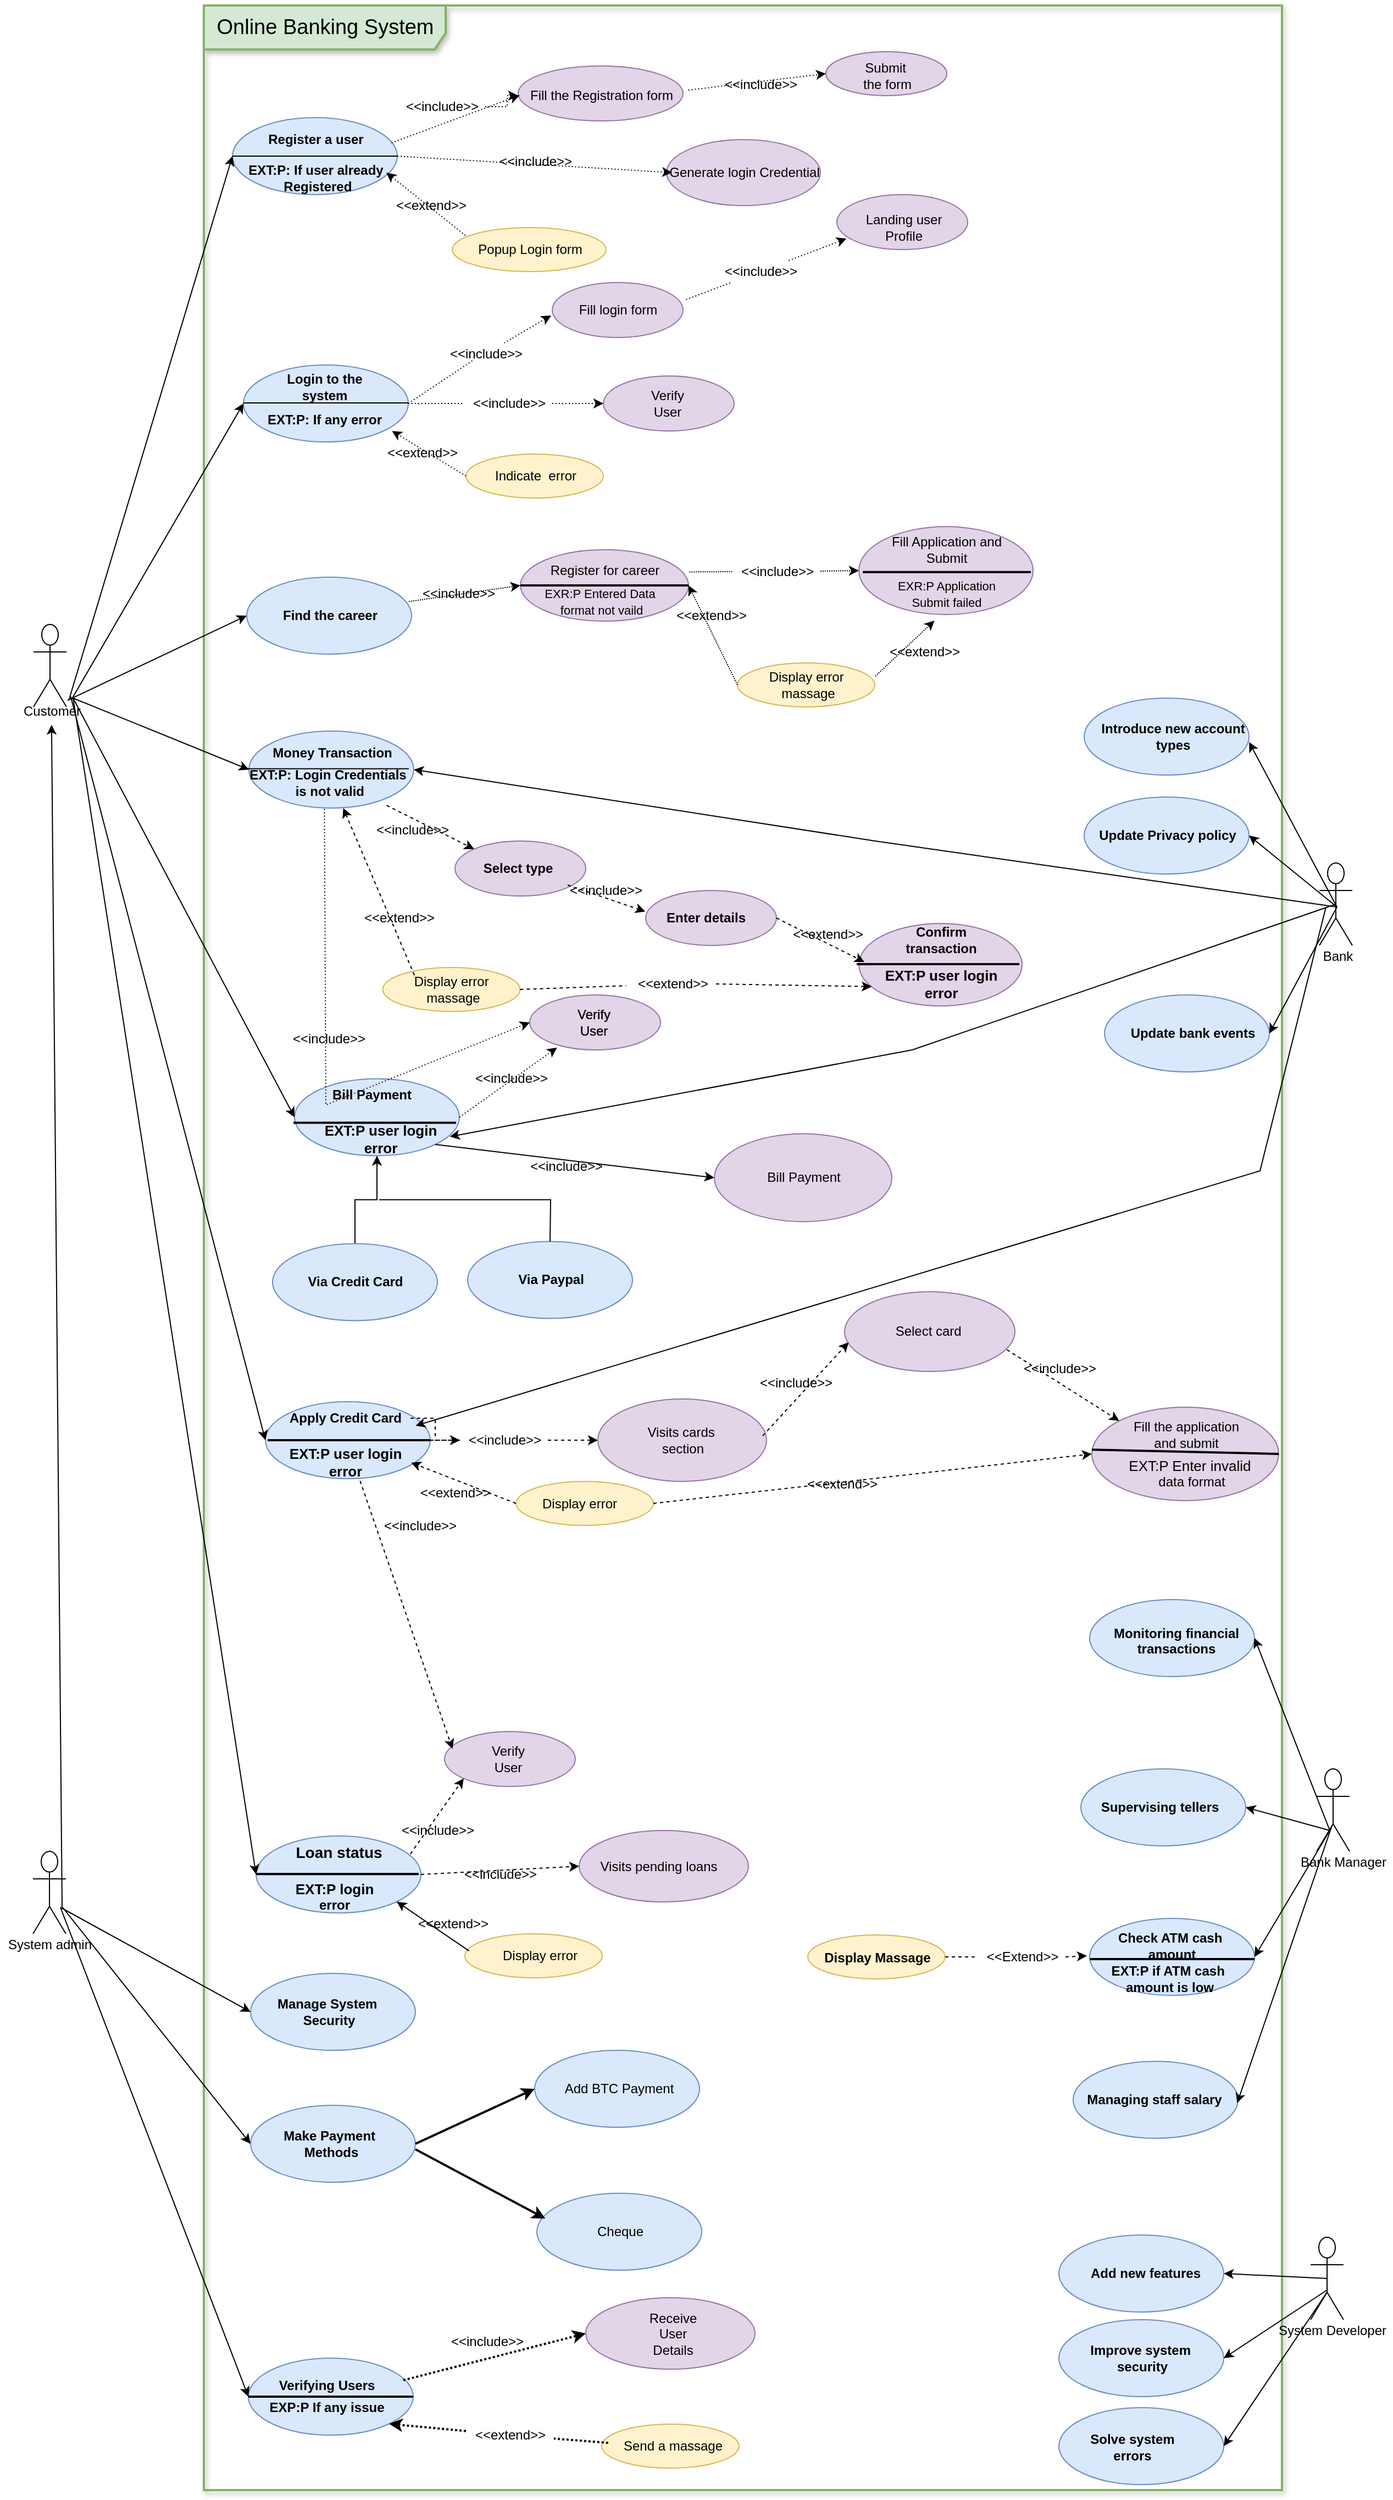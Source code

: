 <mxfile version="17.2.2" type="github">
  <diagram id="9IIWtFAtbRXTGUE0Piq1" name="Page-1">
    <mxGraphModel dx="3793" dy="5058" grid="1" gridSize="10" guides="1" tooltips="1" connect="1" arrows="1" fold="1" page="1" pageScale="1" pageWidth="827" pageHeight="1169" math="0" shadow="0">
      <root>
        <mxCell id="0" />
        <mxCell id="1" parent="0" />
        <mxCell id="SbIcaSUCYStRZowZbvuE-18" value="" style="ellipse;whiteSpace=wrap;html=1;strokeWidth=1;fillColor=#fff2cc;strokeColor=#d6b656;" parent="1" vertex="1">
          <mxGeometry x="153" y="-906" width="125" height="40" as="geometry" />
        </mxCell>
        <mxCell id="lS8v6T5pcr990PlDDqWm-2" value="&lt;font style=&quot;font-size: 19px&quot;&gt;Online Banking System&lt;/font&gt;" style="shape=umlFrame;whiteSpace=wrap;html=1;width=220;height=40;fillColor=#d5e8d4;strokeColor=#82b366;strokeWidth=2;shadow=1;" parent="1" vertex="1">
          <mxGeometry x="-84.5" y="-2660" width="981" height="2260" as="geometry" />
        </mxCell>
        <mxCell id="lS8v6T5pcr990PlDDqWm-4" value="Customer" style="text;html=1;resizable=0;autosize=1;align=center;verticalAlign=middle;points=[];fillColor=none;strokeColor=none;rounded=0;" parent="1" vertex="1">
          <mxGeometry x="-258.5" y="-2028" width="70" height="20" as="geometry" />
        </mxCell>
        <mxCell id="lS8v6T5pcr990PlDDqWm-5" value="" style="ellipse;whiteSpace=wrap;html=1;strokeWidth=1;fillColor=#dae8fc;strokeColor=#6c8ebf;" parent="1" vertex="1">
          <mxGeometry x="-58.5" y="-2558" width="150" height="70" as="geometry" />
        </mxCell>
        <mxCell id="lS8v6T5pcr990PlDDqWm-6" value="" style="endArrow=none;html=1;rounded=0;entryX=1;entryY=0.5;entryDx=0;entryDy=0;exitX=0;exitY=0.5;exitDx=0;exitDy=0;strokeWidth=1;" parent="1" source="lS8v6T5pcr990PlDDqWm-5" target="lS8v6T5pcr990PlDDqWm-5" edge="1">
          <mxGeometry width="50" height="50" relative="1" as="geometry">
            <mxPoint x="-58.5" y="-2438" as="sourcePoint" />
            <mxPoint x="-8.5" y="-2488" as="targetPoint" />
          </mxGeometry>
        </mxCell>
        <mxCell id="lS8v6T5pcr990PlDDqWm-7" value="&lt;b&gt;Register a user&lt;/b&gt;" style="text;html=1;resizable=0;autosize=1;align=center;verticalAlign=middle;points=[];fillColor=none;strokeColor=none;rounded=0;strokeWidth=1;" parent="1" vertex="1">
          <mxGeometry x="-33.5" y="-2548" width="100" height="20" as="geometry" />
        </mxCell>
        <mxCell id="lS8v6T5pcr990PlDDqWm-8" value="&lt;b&gt;EXT:P: If user already&lt;br&gt;&amp;nbsp;Registered&lt;/b&gt;" style="text;html=1;resizable=0;autosize=1;align=center;verticalAlign=middle;points=[];fillColor=none;strokeColor=none;rounded=0;strokeWidth=1;" parent="1" vertex="1">
          <mxGeometry x="-53.5" y="-2518" width="140" height="30" as="geometry" />
        </mxCell>
        <mxCell id="lS8v6T5pcr990PlDDqWm-10" value="" style="endArrow=classic;html=1;rounded=0;exitX=0.731;exitY=-0.01;exitDx=0;exitDy=0;entryX=0;entryY=0.5;entryDx=0;entryDy=0;exitPerimeter=0;" parent="1" target="lS8v6T5pcr990PlDDqWm-5" edge="1">
          <mxGeometry width="50" height="50" relative="1" as="geometry">
            <mxPoint x="-207.33" y="-2028.2" as="sourcePoint" />
            <mxPoint x="-148.5" y="-2238" as="targetPoint" />
          </mxGeometry>
        </mxCell>
        <mxCell id="lS8v6T5pcr990PlDDqWm-11" value="" style="ellipse;whiteSpace=wrap;html=1;strokeWidth=1;fillColor=#fff2cc;strokeColor=#d6b656;" parent="1" vertex="1">
          <mxGeometry x="141.5" y="-2458" width="140" height="40" as="geometry" />
        </mxCell>
        <mxCell id="lS8v6T5pcr990PlDDqWm-13" value="" style="ellipse;whiteSpace=wrap;html=1;strokeWidth=1;fillColor=#dae8fc;strokeColor=#6c8ebf;" parent="1" vertex="1">
          <mxGeometry x="-48.5" y="-2333" width="150" height="70" as="geometry" />
        </mxCell>
        <mxCell id="lS8v6T5pcr990PlDDqWm-14" value="" style="endArrow=none;html=1;rounded=0;entryX=1;entryY=0.5;entryDx=0;entryDy=0;exitX=0;exitY=0.5;exitDx=0;exitDy=0;strokeWidth=1;" parent="1" edge="1">
          <mxGeometry width="50" height="50" relative="1" as="geometry">
            <mxPoint x="-48.5" y="-2298.5" as="sourcePoint" />
            <mxPoint x="101.5" y="-2298.5" as="targetPoint" />
          </mxGeometry>
        </mxCell>
        <mxCell id="lS8v6T5pcr990PlDDqWm-15" value="Popup Login form" style="text;html=1;resizable=0;autosize=1;align=center;verticalAlign=middle;points=[];fillColor=none;strokeColor=none;rounded=0;rotation=0;strokeWidth=1;" parent="1" vertex="1">
          <mxGeometry x="156.5" y="-2448" width="110" height="20" as="geometry" />
        </mxCell>
        <mxCell id="lS8v6T5pcr990PlDDqWm-18" value="" style="endArrow=classic;html=1;rounded=0;strokeWidth=1;dashed=1;dashPattern=1 2;exitX=0.086;exitY=0.18;exitDx=0;exitDy=0;exitPerimeter=0;" parent="1" source="lS8v6T5pcr990PlDDqWm-11" edge="1">
          <mxGeometry width="50" height="50" relative="1" as="geometry">
            <mxPoint x="41.5" y="-2388" as="sourcePoint" />
            <mxPoint x="81.5" y="-2508" as="targetPoint" />
          </mxGeometry>
        </mxCell>
        <mxCell id="lS8v6T5pcr990PlDDqWm-19" value="&amp;lt;&amp;lt;extend&amp;gt;&amp;gt;" style="text;html=1;resizable=0;autosize=1;align=center;verticalAlign=middle;points=[];fillColor=none;strokeColor=none;rounded=0;strokeWidth=1;" parent="1" vertex="1">
          <mxGeometry x="81.5" y="-2488" width="80" height="20" as="geometry" />
        </mxCell>
        <mxCell id="lS8v6T5pcr990PlDDqWm-21" value="" style="ellipse;whiteSpace=wrap;html=1;strokeWidth=1;fillColor=#e1d5e7;strokeColor=#9673a6;" parent="1" vertex="1">
          <mxGeometry x="201.5" y="-2605" width="150" height="50" as="geometry" />
        </mxCell>
        <mxCell id="lS8v6T5pcr990PlDDqWm-22" value="Fill the Registration form&lt;br&gt;" style="text;html=1;resizable=0;autosize=1;align=center;verticalAlign=middle;points=[];fillColor=none;strokeColor=none;rounded=0;rotation=0;" parent="1" vertex="1">
          <mxGeometry x="201.5" y="-2588" width="150" height="20" as="geometry" />
        </mxCell>
        <mxCell id="lS8v6T5pcr990PlDDqWm-23" value="" style="endArrow=classic;html=1;rounded=0;strokeWidth=1;dashed=1;dashPattern=1 2;exitX=0.965;exitY=0.328;exitDx=0;exitDy=0;exitPerimeter=0;entryX=0.009;entryY=0.484;entryDx=0;entryDy=0;entryPerimeter=0;" parent="1" source="lS8v6T5pcr990PlDDqWm-5" target="lS8v6T5pcr990PlDDqWm-22" edge="1">
          <mxGeometry width="50" height="50" relative="1" as="geometry">
            <mxPoint x="163.54" y="-2440.8" as="sourcePoint" />
            <mxPoint x="91.5" y="-2498" as="targetPoint" />
          </mxGeometry>
        </mxCell>
        <mxCell id="lS8v6T5pcr990PlDDqWm-27" value="" style="edgeStyle=orthogonalEdgeStyle;rounded=0;orthogonalLoop=1;jettySize=auto;html=1;dashed=1;dashPattern=1 2;strokeWidth=1;" parent="1" source="lS8v6T5pcr990PlDDqWm-24" target="lS8v6T5pcr990PlDDqWm-22" edge="1">
          <mxGeometry relative="1" as="geometry" />
        </mxCell>
        <mxCell id="lS8v6T5pcr990PlDDqWm-24" value="&amp;lt;&amp;lt;include&amp;gt;&amp;gt;" style="text;html=1;resizable=0;autosize=1;align=center;verticalAlign=middle;points=[];fillColor=none;strokeColor=none;rounded=0;strokeWidth=1;" parent="1" vertex="1">
          <mxGeometry x="91.5" y="-2578" width="80" height="20" as="geometry" />
        </mxCell>
        <mxCell id="lS8v6T5pcr990PlDDqWm-25" value="" style="ellipse;whiteSpace=wrap;html=1;strokeWidth=1;fillColor=#e1d5e7;strokeColor=#9673a6;" parent="1" vertex="1">
          <mxGeometry x="336.5" y="-2538" width="140" height="60" as="geometry" />
        </mxCell>
        <mxCell id="lS8v6T5pcr990PlDDqWm-26" value="Generate login Credential" style="text;html=1;resizable=0;autosize=1;align=center;verticalAlign=middle;points=[];fillColor=none;strokeColor=none;rounded=0;rotation=0;" parent="1" vertex="1">
          <mxGeometry x="331.5" y="-2518" width="150" height="20" as="geometry" />
        </mxCell>
        <mxCell id="lS8v6T5pcr990PlDDqWm-28" value="" style="endArrow=classic;html=1;rounded=0;strokeWidth=1;dashed=1;dashPattern=1 2;exitX=1;exitY=0.5;exitDx=0;exitDy=0;entryX=0.067;entryY=0.5;entryDx=0;entryDy=0;entryPerimeter=0;" parent="1" source="lS8v6T5pcr990PlDDqWm-5" target="lS8v6T5pcr990PlDDqWm-26" edge="1">
          <mxGeometry width="50" height="50" relative="1" as="geometry">
            <mxPoint x="163.54" y="-2440.8" as="sourcePoint" />
            <mxPoint x="91.5" y="-2498" as="targetPoint" />
          </mxGeometry>
        </mxCell>
        <mxCell id="lS8v6T5pcr990PlDDqWm-30" value="&lt;b&gt;Login to the&lt;br&gt;system&lt;br&gt;&lt;/b&gt;" style="text;html=1;resizable=0;autosize=1;align=center;verticalAlign=middle;points=[];fillColor=none;strokeColor=none;rounded=0;strokeWidth=1;" parent="1" vertex="1">
          <mxGeometry x="-15.5" y="-2328" width="80" height="30" as="geometry" />
        </mxCell>
        <mxCell id="lS8v6T5pcr990PlDDqWm-31" value="" style="endArrow=classic;html=1;rounded=0;exitX=0.763;exitY=-0.021;exitDx=0;exitDy=0;entryX=0;entryY=0.5;entryDx=0;entryDy=0;exitPerimeter=0;" parent="1" target="lS8v6T5pcr990PlDDqWm-13" edge="1">
          <mxGeometry width="50" height="50" relative="1" as="geometry">
            <mxPoint x="-205.09" y="-2028.42" as="sourcePoint" />
            <mxPoint x="-48.5" y="-2513" as="targetPoint" />
          </mxGeometry>
        </mxCell>
        <mxCell id="lS8v6T5pcr990PlDDqWm-32" value="&lt;b&gt;EXT:P: If any error&lt;/b&gt;" style="text;html=1;resizable=0;autosize=1;align=center;verticalAlign=middle;points=[];fillColor=none;strokeColor=none;rounded=0;strokeWidth=1;" parent="1" vertex="1">
          <mxGeometry x="-35.5" y="-2293" width="120" height="20" as="geometry" />
        </mxCell>
        <mxCell id="lS8v6T5pcr990PlDDqWm-33" value="" style="ellipse;whiteSpace=wrap;html=1;strokeWidth=1;fillColor=#fff2cc;strokeColor=#d6b656;" parent="1" vertex="1">
          <mxGeometry x="154" y="-2252" width="125" height="40" as="geometry" />
        </mxCell>
        <mxCell id="lS8v6T5pcr990PlDDqWm-34" value="Indicate&amp;nbsp; error" style="text;html=1;resizable=0;autosize=1;align=center;verticalAlign=middle;points=[];fillColor=none;strokeColor=none;rounded=0;strokeWidth=1;" parent="1" vertex="1">
          <mxGeometry x="171.5" y="-2242" width="90" height="20" as="geometry" />
        </mxCell>
        <mxCell id="lS8v6T5pcr990PlDDqWm-35" value="" style="endArrow=classic;html=1;rounded=0;strokeWidth=1;dashed=1;dashPattern=1 2;exitX=0;exitY=0.5;exitDx=0;exitDy=0;entryX=1.018;entryY=1;entryDx=0;entryDy=0;entryPerimeter=0;" parent="1" source="lS8v6T5pcr990PlDDqWm-33" target="lS8v6T5pcr990PlDDqWm-32" edge="1">
          <mxGeometry width="50" height="50" relative="1" as="geometry">
            <mxPoint x="163.54" y="-2440.8" as="sourcePoint" />
            <mxPoint x="91.5" y="-2498" as="targetPoint" />
          </mxGeometry>
        </mxCell>
        <mxCell id="lS8v6T5pcr990PlDDqWm-36" value="&amp;lt;&amp;lt;extend&amp;gt;&amp;gt;" style="text;html=1;resizable=0;autosize=1;align=center;verticalAlign=middle;points=[];fillColor=none;strokeColor=none;rounded=0;strokeWidth=1;" parent="1" vertex="1">
          <mxGeometry x="74" y="-2263" width="80" height="20" as="geometry" />
        </mxCell>
        <mxCell id="lS8v6T5pcr990PlDDqWm-37" value="" style="ellipse;whiteSpace=wrap;html=1;strokeWidth=1;fillColor=#e1d5e7;strokeColor=#9673a6;" parent="1" vertex="1">
          <mxGeometry x="232.5" y="-2408" width="119" height="50" as="geometry" />
        </mxCell>
        <mxCell id="lS8v6T5pcr990PlDDqWm-38" value="Fill login form" style="text;html=1;resizable=0;autosize=1;align=center;verticalAlign=middle;points=[];fillColor=none;strokeColor=none;rounded=0;rotation=0;" parent="1" vertex="1">
          <mxGeometry x="247" y="-2393" width="90" height="20" as="geometry" />
        </mxCell>
        <mxCell id="lS8v6T5pcr990PlDDqWm-40" value="" style="endArrow=classic;html=1;rounded=0;strokeWidth=1;dashed=1;dashPattern=1 2;startArrow=none;" parent="1" source="lS8v6T5pcr990PlDDqWm-41" edge="1">
          <mxGeometry width="50" height="50" relative="1" as="geometry">
            <mxPoint x="-48.55" y="-2358" as="sourcePoint" />
            <mxPoint x="231.5" y="-2378" as="targetPoint" />
          </mxGeometry>
        </mxCell>
        <mxCell id="lS8v6T5pcr990PlDDqWm-41" value="&amp;lt;&amp;lt;include&amp;gt;&amp;gt;" style="text;html=1;resizable=0;autosize=1;align=center;verticalAlign=middle;points=[];fillColor=none;strokeColor=none;rounded=0;strokeWidth=1;" parent="1" vertex="1">
          <mxGeometry x="131.5" y="-2353" width="80" height="20" as="geometry" />
        </mxCell>
        <mxCell id="lS8v6T5pcr990PlDDqWm-42" value="" style="endArrow=none;html=1;rounded=0;strokeWidth=1;dashed=1;dashPattern=1 2;exitX=1;exitY=0.5;exitDx=0;exitDy=0;" parent="1" source="lS8v6T5pcr990PlDDqWm-13" edge="1">
          <mxGeometry width="50" height="50" relative="1" as="geometry">
            <mxPoint x="91.5" y="-2303" as="sourcePoint" />
            <mxPoint x="161.5" y="-2338" as="targetPoint" />
          </mxGeometry>
        </mxCell>
        <mxCell id="lS8v6T5pcr990PlDDqWm-43" value="" style="ellipse;whiteSpace=wrap;html=1;strokeWidth=1;fillColor=#e1d5e7;strokeColor=#9673a6;" parent="1" vertex="1">
          <mxGeometry x="491.5" y="-2488" width="119" height="50" as="geometry" />
        </mxCell>
        <mxCell id="lS8v6T5pcr990PlDDqWm-44" value="&amp;lt;&amp;lt;include&amp;gt;&amp;gt;" style="text;html=1;resizable=0;autosize=1;align=center;verticalAlign=middle;points=[];fillColor=none;strokeColor=none;rounded=0;strokeWidth=1;" parent="1" vertex="1">
          <mxGeometry x="381.5" y="-2428" width="80" height="20" as="geometry" />
        </mxCell>
        <mxCell id="lS8v6T5pcr990PlDDqWm-46" value="" style="endArrow=none;dashed=1;html=1;rounded=0;dashPattern=1 2;strokeWidth=1;exitX=1.023;exitY=0.311;exitDx=0;exitDy=0;exitPerimeter=0;" parent="1" source="lS8v6T5pcr990PlDDqWm-37" target="lS8v6T5pcr990PlDDqWm-44" edge="1">
          <mxGeometry width="50" height="50" relative="1" as="geometry">
            <mxPoint x="331.5" y="-2398" as="sourcePoint" />
            <mxPoint x="381.5" y="-2448" as="targetPoint" />
          </mxGeometry>
        </mxCell>
        <mxCell id="lS8v6T5pcr990PlDDqWm-47" value="" style="endArrow=classic;html=1;rounded=0;dashed=1;dashPattern=1 2;strokeWidth=1;entryX=0.073;entryY=0.8;entryDx=0;entryDy=0;entryPerimeter=0;" parent="1" source="lS8v6T5pcr990PlDDqWm-44" target="lS8v6T5pcr990PlDDqWm-43" edge="1">
          <mxGeometry width="50" height="50" relative="1" as="geometry">
            <mxPoint x="331.5" y="-2398" as="sourcePoint" />
            <mxPoint x="381.5" y="-2448" as="targetPoint" />
          </mxGeometry>
        </mxCell>
        <mxCell id="lS8v6T5pcr990PlDDqWm-48" value="Landing user &lt;br&gt;Profile" style="text;html=1;resizable=0;autosize=1;align=center;verticalAlign=middle;points=[];fillColor=none;strokeColor=none;rounded=0;rotation=0;" parent="1" vertex="1">
          <mxGeometry x="511.5" y="-2473" width="80" height="30" as="geometry" />
        </mxCell>
        <mxCell id="lS8v6T5pcr990PlDDqWm-50" value="&amp;lt;&amp;lt;include&amp;gt;&amp;gt;" style="text;html=1;resizable=0;autosize=1;align=center;verticalAlign=middle;points=[];fillColor=none;strokeColor=none;rounded=0;strokeWidth=1;" parent="1" vertex="1">
          <mxGeometry x="176.5" y="-2528" width="80" height="20" as="geometry" />
        </mxCell>
        <mxCell id="lS8v6T5pcr990PlDDqWm-51" value="" style="ellipse;whiteSpace=wrap;html=1;strokeWidth=1;fillColor=#e1d5e7;strokeColor=#9673a6;" parent="1" vertex="1">
          <mxGeometry x="481.5" y="-2618" width="110" height="40" as="geometry" />
        </mxCell>
        <mxCell id="lS8v6T5pcr990PlDDqWm-52" value="Submit&amp;nbsp; &lt;br&gt;the form" style="text;html=1;resizable=0;autosize=1;align=center;verticalAlign=middle;points=[];fillColor=none;strokeColor=none;rounded=0;rotation=0;" parent="1" vertex="1">
          <mxGeometry x="506.5" y="-2611" width="60" height="30" as="geometry" />
        </mxCell>
        <mxCell id="lS8v6T5pcr990PlDDqWm-53" value="" style="endArrow=classic;html=1;rounded=0;dashed=1;dashPattern=1 2;strokeWidth=1;entryX=0;entryY=0.5;entryDx=0;entryDy=0;exitX=1.032;exitY=0.249;exitDx=0;exitDy=0;exitPerimeter=0;" parent="1" source="lS8v6T5pcr990PlDDqWm-22" target="lS8v6T5pcr990PlDDqWm-51" edge="1">
          <mxGeometry width="50" height="50" relative="1" as="geometry">
            <mxPoint x="281.5" y="-2458" as="sourcePoint" />
            <mxPoint x="331.5" y="-2508" as="targetPoint" />
          </mxGeometry>
        </mxCell>
        <mxCell id="lS8v6T5pcr990PlDDqWm-54" value="&amp;lt;&amp;lt;include&amp;gt;&amp;gt;" style="text;html=1;resizable=0;autosize=1;align=center;verticalAlign=middle;points=[];fillColor=none;strokeColor=none;rounded=0;strokeWidth=1;" parent="1" vertex="1">
          <mxGeometry x="381.5" y="-2598" width="80" height="20" as="geometry" />
        </mxCell>
        <mxCell id="lS8v6T5pcr990PlDDqWm-58" value="" style="ellipse;whiteSpace=wrap;html=1;strokeWidth=1;fillColor=#dae8fc;strokeColor=#6c8ebf;" parent="1" vertex="1">
          <mxGeometry x="-45.5" y="-2140" width="150" height="70" as="geometry" />
        </mxCell>
        <mxCell id="lS8v6T5pcr990PlDDqWm-60" value="&lt;b&gt;Find the career&lt;br&gt;&lt;/b&gt;" style="text;html=1;resizable=0;autosize=1;align=center;verticalAlign=middle;points=[];fillColor=none;strokeColor=none;rounded=0;strokeWidth=1;" parent="1" vertex="1">
          <mxGeometry x="-20.5" y="-2115" width="100" height="20" as="geometry" />
        </mxCell>
        <mxCell id="lS8v6T5pcr990PlDDqWm-62" value="" style="endArrow=classic;html=1;rounded=0;entryX=0;entryY=0.5;entryDx=0;entryDy=0;" parent="1" target="lS8v6T5pcr990PlDDqWm-58" edge="1">
          <mxGeometry width="50" height="50" relative="1" as="geometry">
            <mxPoint x="-208.5" y="-2028" as="sourcePoint" />
            <mxPoint x="-38.5" y="-2254" as="targetPoint" />
          </mxGeometry>
        </mxCell>
        <mxCell id="dj-Lhn2cIO9ptDoXgrbD-1" value="" style="ellipse;whiteSpace=wrap;html=1;strokeWidth=1;fillColor=#e1d5e7;strokeColor=#9673a6;" parent="1" vertex="1">
          <mxGeometry x="279" y="-2323" width="119" height="50" as="geometry" />
        </mxCell>
        <mxCell id="dj-Lhn2cIO9ptDoXgrbD-2" value="Verify&lt;br&gt;User" style="text;html=1;resizable=0;autosize=1;align=center;verticalAlign=middle;points=[];fillColor=none;strokeColor=none;rounded=0;rotation=0;" parent="1" vertex="1">
          <mxGeometry x="311.5" y="-2313" width="50" height="30" as="geometry" />
        </mxCell>
        <mxCell id="dj-Lhn2cIO9ptDoXgrbD-4" value="" style="endArrow=classic;html=1;rounded=0;strokeWidth=1;dashed=1;dashPattern=1 2;exitX=1;exitY=0.5;exitDx=0;exitDy=0;entryX=0;entryY=0.5;entryDx=0;entryDy=0;startArrow=none;" parent="1" source="dj-Lhn2cIO9ptDoXgrbD-5" target="dj-Lhn2cIO9ptDoXgrbD-1" edge="1">
          <mxGeometry width="50" height="50" relative="1" as="geometry">
            <mxPoint x="101.5" y="-2499" as="sourcePoint" />
            <mxPoint x="351.55" y="-2484" as="targetPoint" />
          </mxGeometry>
        </mxCell>
        <mxCell id="dj-Lhn2cIO9ptDoXgrbD-5" value="&amp;lt;&amp;lt;include&amp;gt;&amp;gt;" style="text;html=1;resizable=0;autosize=1;align=center;verticalAlign=middle;points=[];fillColor=none;strokeColor=none;rounded=0;strokeWidth=1;" parent="1" vertex="1">
          <mxGeometry x="152.5" y="-2308" width="80" height="20" as="geometry" />
        </mxCell>
        <mxCell id="dj-Lhn2cIO9ptDoXgrbD-6" value="" style="endArrow=none;html=1;rounded=0;strokeWidth=1;dashed=1;dashPattern=1 2;exitX=1;exitY=0.5;exitDx=0;exitDy=0;entryX=0;entryY=0.5;entryDx=0;entryDy=0;" parent="1" source="lS8v6T5pcr990PlDDqWm-13" target="dj-Lhn2cIO9ptDoXgrbD-5" edge="1">
          <mxGeometry width="50" height="50" relative="1" as="geometry">
            <mxPoint x="101.5" y="-2298" as="sourcePoint" />
            <mxPoint x="279" y="-2298" as="targetPoint" />
          </mxGeometry>
        </mxCell>
        <mxCell id="dj-Lhn2cIO9ptDoXgrbD-7" value="" style="ellipse;whiteSpace=wrap;html=1;strokeWidth=1;fillColor=#dae8fc;strokeColor=#6c8ebf;" parent="1" vertex="1">
          <mxGeometry x="-43.5" y="-2000" width="150" height="70" as="geometry" />
        </mxCell>
        <mxCell id="dj-Lhn2cIO9ptDoXgrbD-8" value="&lt;b&gt;Money Transaction&lt;br&gt;&lt;/b&gt;" style="text;html=1;resizable=0;autosize=1;align=center;verticalAlign=middle;points=[];fillColor=none;strokeColor=none;rounded=0;strokeWidth=1;" parent="1" vertex="1">
          <mxGeometry x="-28.5" y="-1990" width="120" height="20" as="geometry" />
        </mxCell>
        <mxCell id="dj-Lhn2cIO9ptDoXgrbD-9" value="" style="ellipse;whiteSpace=wrap;html=1;strokeWidth=1;fillColor=#dae8fc;strokeColor=#6c8ebf;" parent="1" vertex="1">
          <mxGeometry x="-2" y="-1683.75" width="150" height="70" as="geometry" />
        </mxCell>
        <mxCell id="dj-Lhn2cIO9ptDoXgrbD-10" value="&lt;b&gt;Bill Payment&lt;br&gt;&lt;/b&gt;" style="text;html=1;resizable=0;autosize=1;align=center;verticalAlign=middle;points=[];fillColor=none;strokeColor=none;rounded=0;strokeWidth=1;" parent="1" vertex="1">
          <mxGeometry x="23" y="-1678.75" width="90" height="20" as="geometry" />
        </mxCell>
        <mxCell id="dj-Lhn2cIO9ptDoXgrbD-11" value="" style="ellipse;whiteSpace=wrap;html=1;strokeWidth=1;fillColor=#dae8fc;strokeColor=#6c8ebf;" parent="1" vertex="1">
          <mxGeometry x="-28.5" y="-1390" width="150" height="70" as="geometry" />
        </mxCell>
        <mxCell id="1QtuOpCF8Yw3NXOccmK1-61" value="" style="edgeStyle=orthogonalEdgeStyle;rounded=0;orthogonalLoop=1;jettySize=auto;html=1;dashed=1;fontSize=13;strokeWidth=1;" parent="1" source="dj-Lhn2cIO9ptDoXgrbD-12" target="1QtuOpCF8Yw3NXOccmK1-33" edge="1">
          <mxGeometry relative="1" as="geometry" />
        </mxCell>
        <mxCell id="dj-Lhn2cIO9ptDoXgrbD-12" value="&lt;b&gt;Apply Credit Card&lt;br&gt;&lt;/b&gt;" style="text;html=1;resizable=0;autosize=1;align=center;verticalAlign=middle;points=[];fillColor=none;strokeColor=none;rounded=0;strokeWidth=1;" parent="1" vertex="1">
          <mxGeometry x="-16.5" y="-1385" width="120" height="20" as="geometry" />
        </mxCell>
        <mxCell id="dj-Lhn2cIO9ptDoXgrbD-13" value="" style="endArrow=classic;html=1;rounded=0;entryX=0;entryY=0.5;entryDx=0;entryDy=0;" parent="1" target="dj-Lhn2cIO9ptDoXgrbD-7" edge="1">
          <mxGeometry width="50" height="50" relative="1" as="geometry">
            <mxPoint x="-203.5" y="-2030" as="sourcePoint" />
            <mxPoint x="246.5" y="-2030" as="targetPoint" />
          </mxGeometry>
        </mxCell>
        <mxCell id="dj-Lhn2cIO9ptDoXgrbD-14" value="" style="endArrow=classic;html=1;rounded=0;entryX=0;entryY=0.5;entryDx=0;entryDy=0;" parent="1" target="dj-Lhn2cIO9ptDoXgrbD-9" edge="1">
          <mxGeometry width="50" height="50" relative="1" as="geometry">
            <mxPoint x="-203.5" y="-2030" as="sourcePoint" />
            <mxPoint x="-40.5" y="-1955" as="targetPoint" />
          </mxGeometry>
        </mxCell>
        <mxCell id="dj-Lhn2cIO9ptDoXgrbD-15" value="" style="endArrow=classic;html=1;rounded=0;entryX=0;entryY=0.5;entryDx=0;entryDy=0;exitX=0.754;exitY=-0.18;exitDx=0;exitDy=0;exitPerimeter=0;" parent="1" source="lS8v6T5pcr990PlDDqWm-4" target="dj-Lhn2cIO9ptDoXgrbD-11" edge="1">
          <mxGeometry width="50" height="50" relative="1" as="geometry">
            <mxPoint x="-193.5" y="-2020" as="sourcePoint" />
            <mxPoint x="-40.5" y="-1805" as="targetPoint" />
          </mxGeometry>
        </mxCell>
        <mxCell id="dj-Lhn2cIO9ptDoXgrbD-19" value="" style="endArrow=classic;html=1;rounded=0;entryX=0.506;entryY=1.11;entryDx=0;entryDy=0;entryPerimeter=0;" parent="1" target="lS8v6T5pcr990PlDDqWm-4" edge="1">
          <mxGeometry width="50" height="50" relative="1" as="geometry">
            <mxPoint x="-213.5" y="-930" as="sourcePoint" />
            <mxPoint x="-93.5" y="-1930" as="targetPoint" />
          </mxGeometry>
        </mxCell>
        <mxCell id="dj-Lhn2cIO9ptDoXgrbD-20" value="System admin" style="text;html=1;resizable=0;autosize=1;align=center;verticalAlign=middle;points=[];fillColor=none;strokeColor=none;rounded=0;" parent="1" vertex="1">
          <mxGeometry x="-270" y="-906" width="90" height="20" as="geometry" />
        </mxCell>
        <mxCell id="dj-Lhn2cIO9ptDoXgrbD-21" value="" style="ellipse;whiteSpace=wrap;html=1;strokeWidth=1;fillColor=#dae8fc;strokeColor=#6c8ebf;" parent="1" vertex="1">
          <mxGeometry x="-42" y="-870" width="150" height="70" as="geometry" />
        </mxCell>
        <mxCell id="dj-Lhn2cIO9ptDoXgrbD-22" value="&lt;b&gt;Manage System&amp;nbsp;&lt;br&gt;Security&lt;/b&gt;" style="text;html=1;resizable=0;autosize=1;align=center;verticalAlign=middle;points=[];fillColor=none;strokeColor=none;rounded=0;strokeWidth=1;" parent="1" vertex="1">
          <mxGeometry x="-26" y="-850" width="110" height="30" as="geometry" />
        </mxCell>
        <mxCell id="dj-Lhn2cIO9ptDoXgrbD-23" value="" style="ellipse;whiteSpace=wrap;html=1;strokeWidth=1;fillColor=#dae8fc;strokeColor=#6c8ebf;" parent="1" vertex="1">
          <mxGeometry x="-42" y="-750" width="150" height="70" as="geometry" />
        </mxCell>
        <mxCell id="dj-Lhn2cIO9ptDoXgrbD-24" value="&lt;b&gt;Make Payment&amp;nbsp;&lt;br&gt;Methods&lt;br&gt;&lt;/b&gt;" style="text;html=1;resizable=0;autosize=1;align=center;verticalAlign=middle;points=[];fillColor=none;strokeColor=none;rounded=0;strokeWidth=1;" parent="1" vertex="1">
          <mxGeometry x="-19" y="-730" width="100" height="30" as="geometry" />
        </mxCell>
        <mxCell id="dj-Lhn2cIO9ptDoXgrbD-25" value="" style="endArrow=classic;html=1;rounded=0;entryX=0;entryY=0.5;entryDx=0;entryDy=0;" parent="1" target="dj-Lhn2cIO9ptDoXgrbD-21" edge="1">
          <mxGeometry width="50" height="50" relative="1" as="geometry">
            <mxPoint x="-215" y="-930" as="sourcePoint" />
            <mxPoint x="155" y="-1250" as="targetPoint" />
          </mxGeometry>
        </mxCell>
        <mxCell id="dj-Lhn2cIO9ptDoXgrbD-26" value="" style="endArrow=classic;html=1;rounded=0;entryX=0;entryY=0.5;entryDx=0;entryDy=0;exitX=0.25;exitY=0;exitDx=0;exitDy=0;" parent="1" target="dj-Lhn2cIO9ptDoXgrbD-23" edge="1">
          <mxGeometry width="50" height="50" relative="1" as="geometry">
            <mxPoint x="-213" y="-930" as="sourcePoint" />
            <mxPoint x="-10.55" y="-906.38" as="targetPoint" />
          </mxGeometry>
        </mxCell>
        <mxCell id="dj-Lhn2cIO9ptDoXgrbD-28" value="" style="ellipse;whiteSpace=wrap;html=1;strokeWidth=1;fillColor=#e1d5e7;strokeColor=#9673a6;" parent="1" vertex="1">
          <mxGeometry x="212.05" y="-1760" width="119" height="50" as="geometry" />
        </mxCell>
        <mxCell id="dj-Lhn2cIO9ptDoXgrbD-29" value="Verify&lt;br&gt;User" style="text;html=1;resizable=0;autosize=1;align=center;verticalAlign=middle;points=[];fillColor=none;strokeColor=none;rounded=0;rotation=0;" parent="1" vertex="1">
          <mxGeometry x="244.55" y="-1750" width="50" height="30" as="geometry" />
        </mxCell>
        <mxCell id="dj-Lhn2cIO9ptDoXgrbD-30" value="" style="endArrow=classic;html=1;rounded=0;entryX=0;entryY=0.5;entryDx=0;entryDy=0;exitX=0.458;exitY=1.013;exitDx=0;exitDy=0;dashed=1;dashPattern=1 2;exitPerimeter=0;" parent="1" source="dj-Lhn2cIO9ptDoXgrbD-7" target="dj-Lhn2cIO9ptDoXgrbD-28" edge="1">
          <mxGeometry width="50" height="50" relative="1" as="geometry">
            <mxPoint x="79.5" y="-1663.57" as="sourcePoint" />
            <mxPoint x="42.55" y="-1770" as="targetPoint" />
            <Array as="points">
              <mxPoint x="26.5" y="-1660" />
            </Array>
          </mxGeometry>
        </mxCell>
        <mxCell id="dj-Lhn2cIO9ptDoXgrbD-31" value="&amp;lt;&amp;lt;include&amp;gt;&amp;gt;" style="text;html=1;resizable=0;autosize=1;align=center;verticalAlign=middle;points=[];fillColor=none;strokeColor=none;rounded=0;strokeWidth=1;" parent="1" vertex="1">
          <mxGeometry x="-11" y="-1730" width="80" height="20" as="geometry" />
        </mxCell>
        <mxCell id="dj-Lhn2cIO9ptDoXgrbD-32" value="" style="endArrow=classic;html=1;rounded=0;entryX=0.049;entryY=0.833;entryDx=0;entryDy=0;exitX=1;exitY=0.5;exitDx=0;exitDy=0;dashed=1;dashPattern=1 2;entryPerimeter=0;" parent="1" source="dj-Lhn2cIO9ptDoXgrbD-9" edge="1">
          <mxGeometry width="50" height="50" relative="1" as="geometry">
            <mxPoint x="158" y="-1639.75" as="sourcePoint" />
            <mxPoint x="236.831" y="-1712.1" as="targetPoint" />
          </mxGeometry>
        </mxCell>
        <mxCell id="dj-Lhn2cIO9ptDoXgrbD-34" value="&amp;lt;&amp;lt;include&amp;gt;&amp;gt;" style="text;html=1;resizable=0;autosize=1;align=center;verticalAlign=middle;points=[];fillColor=none;strokeColor=none;rounded=0;strokeWidth=1;" parent="1" vertex="1">
          <mxGeometry x="155" y="-1693.75" width="80" height="20" as="geometry" />
        </mxCell>
        <mxCell id="dj-Lhn2cIO9ptDoXgrbD-35" value="" style="ellipse;whiteSpace=wrap;html=1;strokeWidth=1;fillColor=#dae8fc;strokeColor=#6c8ebf;" parent="1" vertex="1">
          <mxGeometry x="-37" y="-995" width="150" height="70" as="geometry" />
        </mxCell>
        <mxCell id="dj-Lhn2cIO9ptDoXgrbD-36" value="&lt;b&gt;&lt;font style=&quot;font-size: 14px&quot;&gt;Loan status&lt;/font&gt;&lt;/b&gt;" style="text;html=1;resizable=0;autosize=1;align=center;verticalAlign=middle;points=[];fillColor=none;strokeColor=none;rounded=0;strokeWidth=1;" parent="1" vertex="1">
          <mxGeometry x="-7" y="-990" width="90" height="20" as="geometry" />
        </mxCell>
        <mxCell id="dj-Lhn2cIO9ptDoXgrbD-37" value="" style="endArrow=classic;html=1;rounded=0;entryX=0;entryY=0.5;entryDx=0;entryDy=0;" parent="1" target="dj-Lhn2cIO9ptDoXgrbD-35" edge="1">
          <mxGeometry width="50" height="50" relative="1" as="geometry">
            <mxPoint x="-203.5" y="-2030" as="sourcePoint" />
            <mxPoint x="96.5" y="-1930" as="targetPoint" />
          </mxGeometry>
        </mxCell>
        <mxCell id="dj-Lhn2cIO9ptDoXgrbD-38" value="Bank" style="text;html=1;resizable=0;autosize=1;align=center;verticalAlign=middle;points=[];fillColor=none;strokeColor=none;rounded=0;" parent="1" vertex="1">
          <mxGeometry x="926.5" y="-1805" width="40" height="20" as="geometry" />
        </mxCell>
        <mxCell id="dj-Lhn2cIO9ptDoXgrbD-53" style="edgeStyle=orthogonalEdgeStyle;rounded=0;orthogonalLoop=1;jettySize=auto;html=1;entryX=0.5;entryY=1;entryDx=0;entryDy=0;" parent="1" source="dj-Lhn2cIO9ptDoXgrbD-39" target="dj-Lhn2cIO9ptDoXgrbD-9" edge="1">
          <mxGeometry relative="1" as="geometry" />
        </mxCell>
        <mxCell id="dj-Lhn2cIO9ptDoXgrbD-39" value="" style="ellipse;whiteSpace=wrap;html=1;strokeWidth=1;fillColor=#dae8fc;strokeColor=#6c8ebf;" parent="1" vertex="1">
          <mxGeometry x="-22" y="-1533.75" width="150" height="70" as="geometry" />
        </mxCell>
        <mxCell id="dj-Lhn2cIO9ptDoXgrbD-40" value="&lt;b&gt;Via Credit Card&lt;br&gt;&lt;/b&gt;" style="text;html=1;resizable=0;autosize=1;align=center;verticalAlign=middle;points=[];fillColor=none;strokeColor=none;rounded=0;strokeWidth=1;" parent="1" vertex="1">
          <mxGeometry x="3" y="-1508.75" width="100" height="20" as="geometry" />
        </mxCell>
        <mxCell id="dj-Lhn2cIO9ptDoXgrbD-41" value="" style="ellipse;whiteSpace=wrap;html=1;strokeWidth=1;fillColor=#dae8fc;strokeColor=#6c8ebf;" parent="1" vertex="1">
          <mxGeometry x="155.5" y="-1535.75" width="150" height="70" as="geometry" />
        </mxCell>
        <mxCell id="dj-Lhn2cIO9ptDoXgrbD-46" value="System Developer" style="text;html=1;resizable=0;autosize=1;align=center;verticalAlign=middle;points=[];fillColor=none;strokeColor=none;rounded=0;" parent="1" vertex="1">
          <mxGeometry x="886.5" y="-555" width="110" height="20" as="geometry" />
        </mxCell>
        <mxCell id="dj-Lhn2cIO9ptDoXgrbD-49" value="Actor" style="shape=umlActor;verticalLabelPosition=bottom;verticalAlign=top;html=1;outlineConnect=0;overflow=visible;noLabel=1;" parent="1" vertex="1">
          <mxGeometry x="-240" y="-981" width="30" height="75" as="geometry" />
        </mxCell>
        <mxCell id="dj-Lhn2cIO9ptDoXgrbD-50" value="&lt;b&gt;Via Paypal&lt;br&gt;&lt;/b&gt;" style="text;html=1;resizable=0;autosize=1;align=center;verticalAlign=middle;points=[];fillColor=none;strokeColor=none;rounded=0;strokeWidth=1;" parent="1" vertex="1">
          <mxGeometry x="190.5" y="-1510.75" width="80" height="20" as="geometry" />
        </mxCell>
        <mxCell id="dj-Lhn2cIO9ptDoXgrbD-56" value="" style="endArrow=none;html=1;rounded=0;entryX=0.5;entryY=0;entryDx=0;entryDy=0;" parent="1" target="dj-Lhn2cIO9ptDoXgrbD-41" edge="1">
          <mxGeometry width="50" height="50" relative="1" as="geometry">
            <mxPoint x="75" y="-1573.75" as="sourcePoint" />
            <mxPoint x="65" y="-1533.75" as="targetPoint" />
            <Array as="points">
              <mxPoint x="231" y="-1573.75" />
            </Array>
          </mxGeometry>
        </mxCell>
        <mxCell id="dj-Lhn2cIO9ptDoXgrbD-57" value="" style="ellipse;whiteSpace=wrap;html=1;strokeWidth=1;fillColor=#e1d5e7;strokeColor=#9673a6;" parent="1" vertex="1">
          <mxGeometry x="380" y="-1633.75" width="161.5" height="80" as="geometry" />
        </mxCell>
        <mxCell id="dj-Lhn2cIO9ptDoXgrbD-58" value="" style="endArrow=classic;html=1;rounded=0;entryX=0;entryY=0.5;entryDx=0;entryDy=0;startArrow=none;exitX=1;exitY=1;exitDx=0;exitDy=0;" parent="1" source="dj-Lhn2cIO9ptDoXgrbD-9" target="dj-Lhn2cIO9ptDoXgrbD-57" edge="1">
          <mxGeometry width="50" height="50" relative="1" as="geometry">
            <mxPoint x="325" y="-1593.75" as="sourcePoint" />
            <mxPoint x="25" y="-1543.75" as="targetPoint" />
          </mxGeometry>
        </mxCell>
        <mxCell id="dj-Lhn2cIO9ptDoXgrbD-61" value="Actor" style="shape=umlActor;verticalLabelPosition=bottom;verticalAlign=top;html=1;outlineConnect=0;overflow=visible;noLabel=1;" parent="1" vertex="1">
          <mxGeometry x="-239.5" y="-2097" width="30" height="75" as="geometry" />
        </mxCell>
        <mxCell id="dj-Lhn2cIO9ptDoXgrbD-62" value="Actor" style="shape=umlActor;verticalLabelPosition=bottom;verticalAlign=top;html=1;outlineConnect=0;overflow=visible;noLabel=1;" parent="1" vertex="1">
          <mxGeometry x="922.5" y="-630" width="30" height="75" as="geometry" />
        </mxCell>
        <mxCell id="dj-Lhn2cIO9ptDoXgrbD-63" value="Actor" style="shape=umlActor;verticalLabelPosition=bottom;verticalAlign=top;html=1;outlineConnect=0;overflow=visible;noLabel=1;" parent="1" vertex="1">
          <mxGeometry x="930.5" y="-1880" width="30" height="75" as="geometry" />
        </mxCell>
        <mxCell id="dj-Lhn2cIO9ptDoXgrbD-64" value="" style="endArrow=classic;html=1;rounded=0;exitX=0.5;exitY=0.5;exitDx=0;exitDy=0;exitPerimeter=0;entryX=0.942;entryY=0.752;entryDx=0;entryDy=0;entryPerimeter=0;" parent="1" source="dj-Lhn2cIO9ptDoXgrbD-63" target="dj-Lhn2cIO9ptDoXgrbD-9" edge="1">
          <mxGeometry width="50" height="50" relative="1" as="geometry">
            <mxPoint x="-3.5" y="-1660" as="sourcePoint" />
            <mxPoint x="226.5" y="-1820" as="targetPoint" />
            <Array as="points">
              <mxPoint x="560" y="-1710" />
            </Array>
          </mxGeometry>
        </mxCell>
        <mxCell id="dj-Lhn2cIO9ptDoXgrbD-65" value="&amp;lt;&amp;lt;include&amp;gt;&amp;gt;" style="text;html=1;resizable=0;autosize=1;align=center;verticalAlign=middle;points=[];fillColor=none;strokeColor=none;rounded=0;strokeWidth=1;" parent="1" vertex="1">
          <mxGeometry x="205" y="-1613.75" width="80" height="20" as="geometry" />
        </mxCell>
        <mxCell id="dj-Lhn2cIO9ptDoXgrbD-66" value="" style="endArrow=classic;html=1;rounded=0;entryX=1;entryY=0.5;entryDx=0;entryDy=0;" parent="1" target="dj-Lhn2cIO9ptDoXgrbD-7" edge="1">
          <mxGeometry width="50" height="50" relative="1" as="geometry">
            <mxPoint x="946.5" y="-1840" as="sourcePoint" />
            <mxPoint x="100.8" y="-1787.36" as="targetPoint" />
            <Array as="points">
              <mxPoint x="526.5" y="-1900" />
            </Array>
          </mxGeometry>
        </mxCell>
        <mxCell id="dj-Lhn2cIO9ptDoXgrbD-67" value="" style="ellipse;whiteSpace=wrap;html=1;strokeWidth=1;fillColor=#dae8fc;strokeColor=#6c8ebf;" parent="1" vertex="1">
          <mxGeometry x="-44" y="-520" width="150" height="70" as="geometry" />
        </mxCell>
        <mxCell id="dj-Lhn2cIO9ptDoXgrbD-68" value="&lt;b&gt;Verifying Users&lt;br&gt;&lt;/b&gt;" style="text;html=1;resizable=0;autosize=1;align=center;verticalAlign=middle;points=[];fillColor=none;strokeColor=none;rounded=0;strokeWidth=1;" parent="1" vertex="1">
          <mxGeometry x="-23" y="-505" width="100" height="20" as="geometry" />
        </mxCell>
        <mxCell id="dj-Lhn2cIO9ptDoXgrbD-69" value="" style="endArrow=classic;html=1;rounded=0;entryX=0;entryY=0.5;entryDx=0;entryDy=0;" parent="1" target="dj-Lhn2cIO9ptDoXgrbD-67" edge="1">
          <mxGeometry width="50" height="50" relative="1" as="geometry">
            <mxPoint x="-215" y="-930" as="sourcePoint" />
            <mxPoint x="55" y="-910" as="targetPoint" />
          </mxGeometry>
        </mxCell>
        <mxCell id="dj-Lhn2cIO9ptDoXgrbD-70" value="" style="endArrow=none;html=1;rounded=0;exitX=0;exitY=0.5;exitDx=0;exitDy=0;entryX=1;entryY=0.5;entryDx=0;entryDy=0;strokeWidth=2;" parent="1" source="dj-Lhn2cIO9ptDoXgrbD-67" target="dj-Lhn2cIO9ptDoXgrbD-67" edge="1">
          <mxGeometry width="50" height="50" relative="1" as="geometry">
            <mxPoint x="48" y="-590" as="sourcePoint" />
            <mxPoint x="98" y="-640" as="targetPoint" />
          </mxGeometry>
        </mxCell>
        <mxCell id="dj-Lhn2cIO9ptDoXgrbD-71" value="&lt;b&gt;EXP:P If any issue&lt;br&gt;&lt;/b&gt;" style="text;html=1;resizable=0;autosize=1;align=center;verticalAlign=middle;points=[];fillColor=none;strokeColor=none;rounded=0;strokeWidth=1;" parent="1" vertex="1">
          <mxGeometry x="-33" y="-485" width="120" height="20" as="geometry" />
        </mxCell>
        <mxCell id="dj-Lhn2cIO9ptDoXgrbD-72" value="" style="ellipse;whiteSpace=wrap;html=1;strokeWidth=1;fillColor=#e1d5e7;strokeColor=#9673a6;" parent="1" vertex="1">
          <mxGeometry x="263" y="-575" width="154" height="65" as="geometry" />
        </mxCell>
        <mxCell id="dj-Lhn2cIO9ptDoXgrbD-73" value="Receive&lt;br&gt;User&lt;br&gt;Details" style="text;html=1;resizable=0;autosize=1;align=center;verticalAlign=middle;points=[];fillColor=none;strokeColor=none;rounded=0;strokeWidth=1;" parent="1" vertex="1">
          <mxGeometry x="312" y="-567.5" width="60" height="50" as="geometry" />
        </mxCell>
        <mxCell id="dj-Lhn2cIO9ptDoXgrbD-74" value="" style="endArrow=classic;html=1;rounded=0;strokeWidth=2;exitX=0.94;exitY=0.286;exitDx=0;exitDy=0;exitPerimeter=0;entryX=0;entryY=0.5;entryDx=0;entryDy=0;dashed=1;dashPattern=1 1;" parent="1" source="dj-Lhn2cIO9ptDoXgrbD-67" target="dj-Lhn2cIO9ptDoXgrbD-72" edge="1">
          <mxGeometry width="50" height="50" relative="1" as="geometry">
            <mxPoint x="198" y="-930" as="sourcePoint" />
            <mxPoint x="248" y="-980" as="targetPoint" />
          </mxGeometry>
        </mxCell>
        <mxCell id="dj-Lhn2cIO9ptDoXgrbD-75" value="&amp;lt;&amp;lt;include&amp;gt;&amp;gt;" style="text;html=1;resizable=0;autosize=1;align=center;verticalAlign=middle;points=[];fillColor=none;strokeColor=none;rounded=0;strokeWidth=1;" parent="1" vertex="1">
          <mxGeometry x="133" y="-545" width="80" height="20" as="geometry" />
        </mxCell>
        <mxCell id="dj-Lhn2cIO9ptDoXgrbD-77" value="" style="ellipse;whiteSpace=wrap;html=1;strokeWidth=1;fillColor=#fff2cc;strokeColor=#d6b656;" parent="1" vertex="1">
          <mxGeometry x="277.5" y="-460" width="125" height="40" as="geometry" />
        </mxCell>
        <mxCell id="dj-Lhn2cIO9ptDoXgrbD-78" value="Send a massage" style="text;html=1;resizable=0;autosize=1;align=center;verticalAlign=middle;points=[];fillColor=none;strokeColor=none;rounded=0;strokeWidth=1;" parent="1" vertex="1">
          <mxGeometry x="287" y="-450" width="110" height="20" as="geometry" />
        </mxCell>
        <mxCell id="dj-Lhn2cIO9ptDoXgrbD-79" value="" style="endArrow=classic;html=1;rounded=0;dashed=1;dashPattern=1 1;strokeWidth=2;entryX=1;entryY=1;entryDx=0;entryDy=0;startArrow=none;" parent="1" source="dj-Lhn2cIO9ptDoXgrbD-82" target="dj-Lhn2cIO9ptDoXgrbD-67" edge="1">
          <mxGeometry width="50" height="50" relative="1" as="geometry">
            <mxPoint x="138" y="-540" as="sourcePoint" />
            <mxPoint x="248" y="-810" as="targetPoint" />
          </mxGeometry>
        </mxCell>
        <mxCell id="dj-Lhn2cIO9ptDoXgrbD-81" value="" style="endArrow=none;html=1;rounded=0;dashed=1;dashPattern=1 1;strokeWidth=2;exitX=-0.033;exitY=0.35;exitDx=0;exitDy=0;exitPerimeter=0;" parent="1" source="dj-Lhn2cIO9ptDoXgrbD-78" target="dj-Lhn2cIO9ptDoXgrbD-82" edge="1">
          <mxGeometry width="50" height="50" relative="1" as="geometry">
            <mxPoint x="254.37" y="-528" as="sourcePoint" />
            <mxPoint x="216.5" y="-530" as="targetPoint" />
          </mxGeometry>
        </mxCell>
        <mxCell id="dj-Lhn2cIO9ptDoXgrbD-82" value="&amp;lt;&amp;lt;extend&amp;gt;&amp;gt;" style="text;html=1;resizable=0;autosize=1;align=center;verticalAlign=middle;points=[];fillColor=none;strokeColor=none;rounded=0;strokeWidth=1;" parent="1" vertex="1">
          <mxGeometry x="154" y="-460" width="80" height="20" as="geometry" />
        </mxCell>
        <mxCell id="dj-Lhn2cIO9ptDoXgrbD-83" value="" style="ellipse;whiteSpace=wrap;html=1;strokeWidth=1;fillColor=#dae8fc;strokeColor=#6c8ebf;" parent="1" vertex="1">
          <mxGeometry x="216.5" y="-800" width="150" height="70" as="geometry" />
        </mxCell>
        <mxCell id="dj-Lhn2cIO9ptDoXgrbD-84" value="" style="ellipse;whiteSpace=wrap;html=1;strokeWidth=1;fillColor=#dae8fc;strokeColor=#6c8ebf;" parent="1" vertex="1">
          <mxGeometry x="218.5" y="-670" width="150" height="70" as="geometry" />
        </mxCell>
        <mxCell id="dj-Lhn2cIO9ptDoXgrbD-87" value="Add BTC Payment" style="text;html=1;resizable=0;autosize=1;align=center;verticalAlign=middle;points=[];fillColor=none;strokeColor=none;rounded=0;strokeWidth=1;" parent="1" vertex="1">
          <mxGeometry x="238" y="-775" width="110" height="20" as="geometry" />
        </mxCell>
        <mxCell id="dj-Lhn2cIO9ptDoXgrbD-89" value="" style="endArrow=classic;html=1;rounded=0;strokeWidth=2;entryX=0;entryY=0.5;entryDx=0;entryDy=0;exitX=1;exitY=0.5;exitDx=0;exitDy=0;" parent="1" source="dj-Lhn2cIO9ptDoXgrbD-23" target="dj-Lhn2cIO9ptDoXgrbD-83" edge="1">
          <mxGeometry width="50" height="50" relative="1" as="geometry">
            <mxPoint x="78" y="-780" as="sourcePoint" />
            <mxPoint x="128" y="-830" as="targetPoint" />
          </mxGeometry>
        </mxCell>
        <mxCell id="dj-Lhn2cIO9ptDoXgrbD-90" value="" style="endArrow=classic;html=1;rounded=0;strokeWidth=2;entryX=0.051;entryY=0.329;entryDx=0;entryDy=0;entryPerimeter=0;" parent="1" target="dj-Lhn2cIO9ptDoXgrbD-84" edge="1">
          <mxGeometry width="50" height="50" relative="1" as="geometry">
            <mxPoint x="108" y="-710" as="sourcePoint" />
            <mxPoint x="226.5" y="-755" as="targetPoint" />
          </mxGeometry>
        </mxCell>
        <mxCell id="dj-Lhn2cIO9ptDoXgrbD-91" value="Cheque" style="text;html=1;resizable=0;autosize=1;align=center;verticalAlign=middle;points=[];fillColor=none;strokeColor=none;rounded=0;strokeWidth=1;" parent="1" vertex="1">
          <mxGeometry x="264" y="-645" width="60" height="20" as="geometry" />
        </mxCell>
        <mxCell id="1QtuOpCF8Yw3NXOccmK1-1" value="" style="ellipse;whiteSpace=wrap;html=1;strokeWidth=1;fillColor=#e1d5e7;strokeColor=#9673a6;" parent="1" vertex="1">
          <mxGeometry x="203.5" y="-2165" width="153" height="65" as="geometry" />
        </mxCell>
        <mxCell id="1QtuOpCF8Yw3NXOccmK1-2" value="" style="endArrow=classic;html=1;rounded=0;entryX=0;entryY=0.5;entryDx=0;entryDy=0;exitX=0.984;exitY=0.317;exitDx=0;exitDy=0;exitPerimeter=0;dashed=1;dashPattern=1 1;" parent="1" source="lS8v6T5pcr990PlDDqWm-58" target="1QtuOpCF8Yw3NXOccmK1-1" edge="1">
          <mxGeometry width="50" height="50" relative="1" as="geometry">
            <mxPoint x="-63.5" y="-2130" as="sourcePoint" />
            <mxPoint x="-13.5" y="-2180" as="targetPoint" />
          </mxGeometry>
        </mxCell>
        <mxCell id="1QtuOpCF8Yw3NXOccmK1-3" value="&amp;lt;&amp;lt;include&amp;gt;&amp;gt;" style="text;html=1;resizable=0;autosize=1;align=center;verticalAlign=middle;points=[];fillColor=none;strokeColor=none;rounded=0;strokeWidth=1;" parent="1" vertex="1">
          <mxGeometry x="107" y="-2135" width="80" height="20" as="geometry" />
        </mxCell>
        <mxCell id="1QtuOpCF8Yw3NXOccmK1-4" value="Register for career" style="text;html=1;resizable=0;autosize=1;align=center;verticalAlign=middle;points=[];fillColor=none;strokeColor=none;rounded=0;strokeWidth=1;" parent="1" vertex="1">
          <mxGeometry x="224.5" y="-2156" width="110" height="20" as="geometry" />
        </mxCell>
        <mxCell id="1QtuOpCF8Yw3NXOccmK1-5" value="" style="ellipse;whiteSpace=wrap;html=1;strokeWidth=1;fillColor=#e1d5e7;strokeColor=#9673a6;" parent="1" vertex="1">
          <mxGeometry x="511.5" y="-2186" width="158.5" height="80" as="geometry" />
        </mxCell>
        <mxCell id="1QtuOpCF8Yw3NXOccmK1-9" value="" style="endArrow=classic;html=1;rounded=0;entryX=0;entryY=0.5;entryDx=0;entryDy=0;dashed=1;dashPattern=1 1;startArrow=none;" parent="1" source="1QtuOpCF8Yw3NXOccmK1-10" target="1QtuOpCF8Yw3NXOccmK1-5" edge="1">
          <mxGeometry width="50" height="50" relative="1" as="geometry">
            <mxPoint x="331.5" y="-2112.81" as="sourcePoint" />
            <mxPoint x="432.9" y="-2135" as="targetPoint" />
          </mxGeometry>
        </mxCell>
        <mxCell id="1QtuOpCF8Yw3NXOccmK1-10" value="&amp;lt;&amp;lt;include&amp;gt;&amp;gt;" style="text;html=1;resizable=0;autosize=1;align=center;verticalAlign=middle;points=[];fillColor=none;strokeColor=none;rounded=0;strokeWidth=1;" parent="1" vertex="1">
          <mxGeometry x="396.5" y="-2155" width="80" height="20" as="geometry" />
        </mxCell>
        <mxCell id="1QtuOpCF8Yw3NXOccmK1-11" value="" style="endArrow=none;html=1;rounded=0;entryX=0;entryY=0.5;entryDx=0;entryDy=0;dashed=1;dashPattern=1 1;exitX=1.005;exitY=0.311;exitDx=0;exitDy=0;exitPerimeter=0;" parent="1" source="1QtuOpCF8Yw3NXOccmK1-1" target="1QtuOpCF8Yw3NXOccmK1-10" edge="1">
          <mxGeometry width="50" height="50" relative="1" as="geometry">
            <mxPoint x="320.5" y="-2141.546" as="sourcePoint" />
            <mxPoint x="454.5" y="-2145" as="targetPoint" />
          </mxGeometry>
        </mxCell>
        <mxCell id="1QtuOpCF8Yw3NXOccmK1-12" value="Fill Application and&lt;br&gt;Submit" style="text;html=1;resizable=0;autosize=1;align=center;verticalAlign=middle;points=[];fillColor=none;strokeColor=none;rounded=0;strokeWidth=1;" parent="1" vertex="1">
          <mxGeometry x="530.75" y="-2180" width="120" height="30" as="geometry" />
        </mxCell>
        <mxCell id="1QtuOpCF8Yw3NXOccmK1-13" value="" style="endArrow=none;html=1;rounded=0;entryX=1;entryY=0.5;entryDx=0;entryDy=0;exitX=0;exitY=0.5;exitDx=0;exitDy=0;strokeWidth=2;" parent="1" source="1QtuOpCF8Yw3NXOccmK1-1" target="1QtuOpCF8Yw3NXOccmK1-1" edge="1">
          <mxGeometry width="50" height="50" relative="1" as="geometry">
            <mxPoint x="106.5" y="-2070" as="sourcePoint" />
            <mxPoint x="156.5" y="-2120" as="targetPoint" />
          </mxGeometry>
        </mxCell>
        <mxCell id="1QtuOpCF8Yw3NXOccmK1-15" value="&lt;font style=&quot;font-size: 11px&quot;&gt;EXR:P Entered Data&amp;nbsp;&lt;br&gt;format not vaild&lt;/font&gt;" style="text;html=1;resizable=0;autosize=1;align=center;verticalAlign=middle;points=[];fillColor=none;strokeColor=none;rounded=0;strokeWidth=1;" parent="1" vertex="1">
          <mxGeometry x="216.5" y="-2138" width="120" height="40" as="geometry" />
        </mxCell>
        <mxCell id="1QtuOpCF8Yw3NXOccmK1-16" value="" style="ellipse;whiteSpace=wrap;html=1;strokeWidth=1;fillColor=#fff2cc;strokeColor=#d6b656;" parent="1" vertex="1">
          <mxGeometry x="401" y="-2062" width="125" height="40" as="geometry" />
        </mxCell>
        <mxCell id="1QtuOpCF8Yw3NXOccmK1-17" value="&amp;lt;&amp;lt;extend&amp;gt;&amp;gt;" style="text;html=1;resizable=0;autosize=1;align=center;verticalAlign=middle;points=[];fillColor=none;strokeColor=none;rounded=0;strokeWidth=1;" parent="1" vertex="1">
          <mxGeometry x="337" y="-2115" width="80" height="20" as="geometry" />
        </mxCell>
        <mxCell id="1QtuOpCF8Yw3NXOccmK1-18" value="" style="endArrow=classic;html=1;rounded=0;fontSize=11;strokeWidth=1;entryX=1;entryY=0.5;entryDx=0;entryDy=0;exitX=0;exitY=0.5;exitDx=0;exitDy=0;dashed=1;dashPattern=1 1;" parent="1" source="1QtuOpCF8Yw3NXOccmK1-16" target="1QtuOpCF8Yw3NXOccmK1-1" edge="1">
          <mxGeometry width="50" height="50" relative="1" as="geometry">
            <mxPoint x="156.5" y="-1990" as="sourcePoint" />
            <mxPoint x="206.5" y="-2040" as="targetPoint" />
          </mxGeometry>
        </mxCell>
        <mxCell id="1QtuOpCF8Yw3NXOccmK1-21" value="" style="endArrow=none;html=1;rounded=0;entryX=1;entryY=0.5;entryDx=0;entryDy=0;exitX=0;exitY=0.5;exitDx=0;exitDy=0;strokeWidth=2;" parent="1" edge="1">
          <mxGeometry width="50" height="50" relative="1" as="geometry">
            <mxPoint x="515.0" y="-2144.62" as="sourcePoint" />
            <mxPoint x="668.0" y="-2144.62" as="targetPoint" />
          </mxGeometry>
        </mxCell>
        <mxCell id="1QtuOpCF8Yw3NXOccmK1-22" value="&lt;font style=&quot;font-size: 11px&quot;&gt;EXR:P Application&lt;br&gt;Submit failed&lt;br&gt;&lt;/font&gt;" style="text;html=1;resizable=0;autosize=1;align=center;verticalAlign=middle;points=[];fillColor=none;strokeColor=none;rounded=0;strokeWidth=1;" parent="1" vertex="1">
          <mxGeometry x="540.75" y="-2145" width="100" height="40" as="geometry" />
        </mxCell>
        <mxCell id="1QtuOpCF8Yw3NXOccmK1-27" value="Display error&amp;nbsp;&lt;br&gt;massage" style="text;html=1;resizable=0;autosize=1;align=center;verticalAlign=middle;points=[];fillColor=none;strokeColor=none;rounded=0;strokeWidth=1;" parent="1" vertex="1">
          <mxGeometry x="419.5" y="-2057" width="90" height="30" as="geometry" />
        </mxCell>
        <mxCell id="1QtuOpCF8Yw3NXOccmK1-28" value="" style="endArrow=classic;html=1;rounded=0;fontSize=11;strokeWidth=1;entryX=0.395;entryY=1.113;entryDx=0;entryDy=0;dashed=1;dashPattern=1 1;entryPerimeter=0;" parent="1" target="1QtuOpCF8Yw3NXOccmK1-22" edge="1">
          <mxGeometry width="50" height="50" relative="1" as="geometry">
            <mxPoint x="526.5" y="-2050" as="sourcePoint" />
            <mxPoint x="416.5" y="-2122.5" as="targetPoint" />
          </mxGeometry>
        </mxCell>
        <mxCell id="1QtuOpCF8Yw3NXOccmK1-29" value="&amp;lt;&amp;lt;extend&amp;gt;&amp;gt;" style="text;html=1;resizable=0;autosize=1;align=center;verticalAlign=middle;points=[];fillColor=none;strokeColor=none;rounded=0;strokeWidth=1;" parent="1" vertex="1">
          <mxGeometry x="530.5" y="-2082" width="80" height="20" as="geometry" />
        </mxCell>
        <mxCell id="1QtuOpCF8Yw3NXOccmK1-30" value="" style="ellipse;whiteSpace=wrap;html=1;strokeWidth=1;fillColor=#e1d5e7;strokeColor=#9673a6;" parent="1" vertex="1">
          <mxGeometry x="274" y="-1392.5" width="153.5" height="75" as="geometry" />
        </mxCell>
        <mxCell id="1QtuOpCF8Yw3NXOccmK1-31" value="Visits cards&amp;nbsp;&lt;br&gt;section" style="text;html=1;resizable=0;autosize=1;align=center;verticalAlign=middle;points=[];fillColor=none;strokeColor=none;rounded=0;strokeWidth=1;" parent="1" vertex="1">
          <mxGeometry x="310.75" y="-1370" width="80" height="30" as="geometry" />
        </mxCell>
        <mxCell id="1QtuOpCF8Yw3NXOccmK1-32" value="" style="endArrow=classic;html=1;rounded=0;dashed=1;fontSize=19;strokeWidth=1;entryX=0;entryY=0.5;entryDx=0;entryDy=0;exitX=1;exitY=0.5;exitDx=0;exitDy=0;startArrow=none;" parent="1" source="1QtuOpCF8Yw3NXOccmK1-33" target="1QtuOpCF8Yw3NXOccmK1-30" edge="1">
          <mxGeometry width="50" height="50" relative="1" as="geometry">
            <mxPoint x="183.5" y="-1550" as="sourcePoint" />
            <mxPoint x="233.5" y="-1600" as="targetPoint" />
          </mxGeometry>
        </mxCell>
        <mxCell id="1QtuOpCF8Yw3NXOccmK1-33" value="&amp;lt;&amp;lt;include&amp;gt;&amp;gt;" style="text;html=1;resizable=0;autosize=1;align=center;verticalAlign=middle;points=[];fillColor=none;strokeColor=none;rounded=0;strokeWidth=1;" parent="1" vertex="1">
          <mxGeometry x="148.5" y="-1365" width="80" height="20" as="geometry" />
        </mxCell>
        <mxCell id="1QtuOpCF8Yw3NXOccmK1-34" value="" style="endArrow=none;html=1;rounded=0;dashed=1;fontSize=19;strokeWidth=1;entryX=0;entryY=0.5;entryDx=0;entryDy=0;exitX=1;exitY=0.5;exitDx=0;exitDy=0;" parent="1" source="dj-Lhn2cIO9ptDoXgrbD-11" target="1QtuOpCF8Yw3NXOccmK1-33" edge="1">
          <mxGeometry width="50" height="50" relative="1" as="geometry">
            <mxPoint x="121.5" y="-1355" as="sourcePoint" />
            <mxPoint x="274.0" y="-1355" as="targetPoint" />
          </mxGeometry>
        </mxCell>
        <mxCell id="1QtuOpCF8Yw3NXOccmK1-35" value="" style="ellipse;whiteSpace=wrap;html=1;strokeWidth=1;fillColor=#e1d5e7;strokeColor=#9673a6;" parent="1" vertex="1">
          <mxGeometry x="498.5" y="-1490" width="155" height="72.5" as="geometry" />
        </mxCell>
        <mxCell id="1QtuOpCF8Yw3NXOccmK1-36" value="" style="endArrow=none;html=1;rounded=0;fontSize=19;strokeWidth=3;entryX=1;entryY=0.5;entryDx=0;entryDy=0;exitX=0;exitY=0.5;exitDx=0;exitDy=0;strokeColor=none;" parent="1" source="dj-Lhn2cIO9ptDoXgrbD-11" target="dj-Lhn2cIO9ptDoXgrbD-11" edge="1">
          <mxGeometry width="50" height="50" relative="1" as="geometry">
            <mxPoint x="163.5" y="-1550" as="sourcePoint" />
            <mxPoint x="213.5" y="-1600" as="targetPoint" />
          </mxGeometry>
        </mxCell>
        <mxCell id="1QtuOpCF8Yw3NXOccmK1-38" value="" style="endArrow=none;html=1;rounded=0;fontSize=19;strokeWidth=2;entryX=1;entryY=0.5;entryDx=0;entryDy=0;" parent="1" target="dj-Lhn2cIO9ptDoXgrbD-11" edge="1">
          <mxGeometry width="50" height="50" relative="1" as="geometry">
            <mxPoint x="-26.5" y="-1355" as="sourcePoint" />
            <mxPoint x="213.5" y="-1600" as="targetPoint" />
          </mxGeometry>
        </mxCell>
        <mxCell id="1QtuOpCF8Yw3NXOccmK1-39" value="&lt;b&gt;&lt;font style=&quot;font-size: 13px&quot;&gt;EXT:P user login&lt;br&gt;error&lt;/font&gt;&lt;br&gt;&lt;/b&gt;" style="text;html=1;resizable=0;autosize=1;align=center;verticalAlign=middle;points=[];fillColor=none;strokeColor=none;rounded=0;strokeWidth=1;" parent="1" vertex="1">
          <mxGeometry x="-16.5" y="-1350" width="120" height="30" as="geometry" />
        </mxCell>
        <mxCell id="1QtuOpCF8Yw3NXOccmK1-42" value="" style="ellipse;whiteSpace=wrap;html=1;strokeWidth=1;fillColor=#fff2cc;strokeColor=#d6b656;" parent="1" vertex="1">
          <mxGeometry x="199.5" y="-1317.5" width="125" height="40" as="geometry" />
        </mxCell>
        <mxCell id="1QtuOpCF8Yw3NXOccmK1-43" value="" style="endArrow=classic;html=1;rounded=0;fontSize=13;strokeWidth=1;exitX=0;exitY=0.5;exitDx=0;exitDy=0;entryX=1.005;entryY=0.514;entryDx=0;entryDy=0;entryPerimeter=0;dashed=1;" parent="1" source="1QtuOpCF8Yw3NXOccmK1-42" target="1QtuOpCF8Yw3NXOccmK1-39" edge="1">
          <mxGeometry width="50" height="50" relative="1" as="geometry">
            <mxPoint x="193.5" y="-1290" as="sourcePoint" />
            <mxPoint x="144.44" y="-1411.002" as="targetPoint" />
          </mxGeometry>
        </mxCell>
        <mxCell id="1QtuOpCF8Yw3NXOccmK1-45" value="&amp;lt;&amp;lt;extend&amp;gt;&amp;gt;" style="text;html=1;resizable=0;autosize=1;align=center;verticalAlign=middle;points=[];fillColor=none;strokeColor=none;rounded=0;strokeWidth=1;" parent="1" vertex="1">
          <mxGeometry x="103.5" y="-1317.5" width="80" height="20" as="geometry" />
        </mxCell>
        <mxCell id="1QtuOpCF8Yw3NXOccmK1-46" value="Display error" style="text;html=1;resizable=0;autosize=1;align=center;verticalAlign=middle;points=[];fillColor=none;strokeColor=none;rounded=0;strokeWidth=1;" parent="1" vertex="1">
          <mxGeometry x="216.75" y="-1307.5" width="80" height="20" as="geometry" />
        </mxCell>
        <mxCell id="1QtuOpCF8Yw3NXOccmK1-47" value="Select card&amp;nbsp;" style="text;html=1;resizable=0;autosize=1;align=center;verticalAlign=middle;points=[];fillColor=none;strokeColor=none;rounded=0;strokeWidth=1;" parent="1" vertex="1">
          <mxGeometry x="536" y="-1463.75" width="80" height="20" as="geometry" />
        </mxCell>
        <mxCell id="1QtuOpCF8Yw3NXOccmK1-48" value="" style="ellipse;whiteSpace=wrap;html=1;strokeWidth=1;fillColor=#e1d5e7;strokeColor=#9673a6;" parent="1" vertex="1">
          <mxGeometry x="723.5" y="-1385" width="170" height="85" as="geometry" />
        </mxCell>
        <mxCell id="1QtuOpCF8Yw3NXOccmK1-49" value="" style="endArrow=classic;html=1;rounded=0;dashed=1;fontSize=13;strokeWidth=1;entryX=0.024;entryY=0.633;entryDx=0;entryDy=0;entryPerimeter=0;exitX=0.501;exitY=0.527;exitDx=0;exitDy=0;exitPerimeter=0;" parent="1" target="1QtuOpCF8Yw3NXOccmK1-35" edge="1">
          <mxGeometry width="50" height="50" relative="1" as="geometry">
            <mxPoint x="423.981" y="-1358.98" as="sourcePoint" />
            <mxPoint x="513.5" y="-1270" as="targetPoint" />
          </mxGeometry>
        </mxCell>
        <mxCell id="1QtuOpCF8Yw3NXOccmK1-50" value="&amp;lt;&amp;lt;include&amp;gt;&amp;gt;" style="text;html=1;resizable=0;autosize=1;align=center;verticalAlign=middle;points=[];fillColor=none;strokeColor=none;rounded=0;strokeWidth=1;" parent="1" vertex="1">
          <mxGeometry x="413.5" y="-1417.5" width="80" height="20" as="geometry" />
        </mxCell>
        <mxCell id="1QtuOpCF8Yw3NXOccmK1-51" value="" style="endArrow=classic;html=1;rounded=0;dashed=1;fontSize=13;strokeWidth=1;entryX=0;entryY=0;entryDx=0;entryDy=0;exitX=0.953;exitY=0.727;exitDx=0;exitDy=0;exitPerimeter=0;" parent="1" source="1QtuOpCF8Yw3NXOccmK1-35" target="1QtuOpCF8Yw3NXOccmK1-48" edge="1">
          <mxGeometry width="50" height="50" relative="1" as="geometry">
            <mxPoint x="433.981" y="-1348.98" as="sourcePoint" />
            <mxPoint x="512.22" y="-1434.108" as="targetPoint" />
          </mxGeometry>
        </mxCell>
        <mxCell id="1QtuOpCF8Yw3NXOccmK1-52" value="&amp;lt;&amp;lt;include&amp;gt;&amp;gt;" style="text;html=1;resizable=0;autosize=1;align=center;verticalAlign=middle;points=[];fillColor=none;strokeColor=none;rounded=0;strokeWidth=1;" parent="1" vertex="1">
          <mxGeometry x="653.5" y="-1430" width="80" height="20" as="geometry" />
        </mxCell>
        <mxCell id="1QtuOpCF8Yw3NXOccmK1-53" value="Fill the application&lt;br&gt;and submit" style="text;html=1;resizable=0;autosize=1;align=center;verticalAlign=middle;points=[];fillColor=none;strokeColor=none;rounded=0;strokeWidth=1;" parent="1" vertex="1">
          <mxGeometry x="753.5" y="-1375" width="110" height="30" as="geometry" />
        </mxCell>
        <mxCell id="1QtuOpCF8Yw3NXOccmK1-55" value="" style="endArrow=none;html=1;rounded=0;fontSize=19;strokeWidth=2;entryX=1;entryY=0.5;entryDx=0;entryDy=0;" parent="1" target="1QtuOpCF8Yw3NXOccmK1-48" edge="1">
          <mxGeometry width="50" height="50" relative="1" as="geometry">
            <mxPoint x="723.5" y="-1346.43" as="sourcePoint" />
            <mxPoint x="871.5" y="-1346.43" as="targetPoint" />
          </mxGeometry>
        </mxCell>
        <mxCell id="1QtuOpCF8Yw3NXOccmK1-56" value="&lt;font style=&quot;font-size: 13px&quot;&gt;EXT:P Enter invalid&amp;nbsp;&lt;br&gt;&lt;/font&gt;data format" style="text;html=1;resizable=0;autosize=1;align=center;verticalAlign=middle;points=[];fillColor=none;strokeColor=none;rounded=0;strokeWidth=1;" parent="1" vertex="1">
          <mxGeometry x="748.5" y="-1340" width="130" height="30" as="geometry" />
        </mxCell>
        <mxCell id="1QtuOpCF8Yw3NXOccmK1-59" value="" style="endArrow=classic;html=1;rounded=0;dashed=1;fontSize=13;strokeWidth=1;entryX=0;entryY=0.5;entryDx=0;entryDy=0;exitX=1;exitY=0.5;exitDx=0;exitDy=0;" parent="1" source="1QtuOpCF8Yw3NXOccmK1-42" target="1QtuOpCF8Yw3NXOccmK1-48" edge="1">
          <mxGeometry width="50" height="50" relative="1" as="geometry">
            <mxPoint x="323.5" y="-1160" as="sourcePoint" />
            <mxPoint x="373.5" y="-1210" as="targetPoint" />
          </mxGeometry>
        </mxCell>
        <mxCell id="1QtuOpCF8Yw3NXOccmK1-60" value="&amp;lt;&amp;lt;extend&amp;gt;&amp;gt;" style="text;html=1;resizable=0;autosize=1;align=center;verticalAlign=middle;points=[];fillColor=none;strokeColor=none;rounded=0;strokeWidth=1;" parent="1" vertex="1">
          <mxGeometry x="456" y="-1325.5" width="80" height="20" as="geometry" />
        </mxCell>
        <mxCell id="1QtuOpCF8Yw3NXOccmK1-63" value="" style="ellipse;whiteSpace=wrap;html=1;strokeWidth=1;fillColor=#dae8fc;strokeColor=#6c8ebf;" parent="1" vertex="1">
          <mxGeometry x="716.5" y="-1940" width="150" height="70" as="geometry" />
        </mxCell>
        <mxCell id="1QtuOpCF8Yw3NXOccmK1-64" value="&lt;b&gt;Update Privacy policy&lt;/b&gt;" style="text;html=1;resizable=0;autosize=1;align=center;verticalAlign=middle;points=[];fillColor=none;strokeColor=none;rounded=0;strokeWidth=1;" parent="1" vertex="1">
          <mxGeometry x="721.5" y="-1915" width="140" height="20" as="geometry" />
        </mxCell>
        <mxCell id="1QtuOpCF8Yw3NXOccmK1-65" value="" style="endArrow=classic;html=1;rounded=0;fontSize=13;strokeWidth=1;entryX=1;entryY=0.5;entryDx=0;entryDy=0;" parent="1" target="1QtuOpCF8Yw3NXOccmK1-63" edge="1">
          <mxGeometry width="50" height="50" relative="1" as="geometry">
            <mxPoint x="946.5" y="-1840" as="sourcePoint" />
            <mxPoint x="426.5" y="-1840" as="targetPoint" />
          </mxGeometry>
        </mxCell>
        <mxCell id="1QtuOpCF8Yw3NXOccmK1-66" value="" style="ellipse;whiteSpace=wrap;html=1;strokeWidth=1;fillColor=#dae8fc;strokeColor=#6c8ebf;" parent="1" vertex="1">
          <mxGeometry x="735" y="-1760" width="150" height="70" as="geometry" />
        </mxCell>
        <mxCell id="1QtuOpCF8Yw3NXOccmK1-67" value="&lt;b&gt;Update bank events&lt;br&gt;&lt;/b&gt;" style="text;html=1;resizable=0;autosize=1;align=center;verticalAlign=middle;points=[];fillColor=none;strokeColor=none;rounded=0;strokeWidth=1;" parent="1" vertex="1">
          <mxGeometry x="750" y="-1735" width="130" height="20" as="geometry" />
        </mxCell>
        <mxCell id="1QtuOpCF8Yw3NXOccmK1-68" value="" style="endArrow=classic;html=1;rounded=0;fontSize=13;strokeWidth=1;entryX=1;entryY=0.5;entryDx=0;entryDy=0;" parent="1" target="1QtuOpCF8Yw3NXOccmK1-66" edge="1">
          <mxGeometry width="50" height="50" relative="1" as="geometry">
            <mxPoint x="946.5" y="-1840" as="sourcePoint" />
            <mxPoint x="876.5" y="-1895" as="targetPoint" />
          </mxGeometry>
        </mxCell>
        <mxCell id="1QtuOpCF8Yw3NXOccmK1-69" value="" style="ellipse;whiteSpace=wrap;html=1;strokeWidth=1;fillColor=#dae8fc;strokeColor=#6c8ebf;" parent="1" vertex="1">
          <mxGeometry x="716.5" y="-2030" width="150" height="70" as="geometry" />
        </mxCell>
        <mxCell id="1QtuOpCF8Yw3NXOccmK1-70" value="&lt;b&gt;Introduce new account&lt;br&gt;types&lt;/b&gt;" style="text;html=1;resizable=0;autosize=1;align=center;verticalAlign=middle;points=[];fillColor=none;strokeColor=none;rounded=0;strokeWidth=1;" parent="1" vertex="1">
          <mxGeometry x="721.5" y="-2010" width="150" height="30" as="geometry" />
        </mxCell>
        <mxCell id="1QtuOpCF8Yw3NXOccmK1-71" value="" style="endArrow=classic;html=1;rounded=0;fontSize=13;strokeWidth=1;entryX=0.967;entryY=0.667;entryDx=0;entryDy=0;entryPerimeter=0;" parent="1" target="1QtuOpCF8Yw3NXOccmK1-70" edge="1">
          <mxGeometry width="50" height="50" relative="1" as="geometry">
            <mxPoint x="946.5" y="-1840" as="sourcePoint" />
            <mxPoint x="876.5" y="-1895" as="targetPoint" />
          </mxGeometry>
        </mxCell>
        <mxCell id="1QtuOpCF8Yw3NXOccmK1-75" value="" style="endArrow=none;html=1;rounded=0;fontSize=19;strokeWidth=2;" parent="1" edge="1">
          <mxGeometry width="50" height="50" relative="1" as="geometry">
            <mxPoint x="-3" y="-1643.75" as="sourcePoint" />
            <mxPoint x="145" y="-1643.75" as="targetPoint" />
          </mxGeometry>
        </mxCell>
        <mxCell id="1QtuOpCF8Yw3NXOccmK1-76" value="&lt;b&gt;&lt;font style=&quot;font-size: 13px&quot;&gt;EXT:P user login&lt;br&gt;error&lt;/font&gt;&lt;br&gt;&lt;/b&gt;" style="text;html=1;resizable=0;autosize=1;align=center;verticalAlign=middle;points=[];fillColor=none;strokeColor=none;rounded=0;strokeWidth=1;" parent="1" vertex="1">
          <mxGeometry x="16" y="-1643.75" width="120" height="30" as="geometry" />
        </mxCell>
        <mxCell id="1QtuOpCF8Yw3NXOccmK1-80" value="Verify&lt;br&gt;User" style="text;html=1;resizable=0;autosize=1;align=center;verticalAlign=middle;points=[];fillColor=none;strokeColor=none;rounded=0;rotation=0;" parent="1" vertex="1">
          <mxGeometry x="244.55" y="-1750" width="50" height="30" as="geometry" />
        </mxCell>
        <mxCell id="1QtuOpCF8Yw3NXOccmK1-81" value="" style="ellipse;whiteSpace=wrap;html=1;strokeWidth=1;fillColor=#e1d5e7;strokeColor=#9673a6;" parent="1" vertex="1">
          <mxGeometry x="134.5" y="-1090" width="119" height="50" as="geometry" />
        </mxCell>
        <mxCell id="1QtuOpCF8Yw3NXOccmK1-82" value="Verify&lt;br&gt;User" style="text;html=1;resizable=0;autosize=1;align=center;verticalAlign=middle;points=[];fillColor=none;strokeColor=none;rounded=0;rotation=0;" parent="1" vertex="1">
          <mxGeometry x="167" y="-1080" width="50" height="30" as="geometry" />
        </mxCell>
        <mxCell id="1QtuOpCF8Yw3NXOccmK1-83" value="" style="endArrow=classic;html=1;rounded=0;dashed=1;fontSize=13;strokeWidth=1;entryX=0;entryY=1;entryDx=0;entryDy=0;exitX=0.936;exitY=0.233;exitDx=0;exitDy=0;exitPerimeter=0;" parent="1" source="dj-Lhn2cIO9ptDoXgrbD-35" target="1QtuOpCF8Yw3NXOccmK1-81" edge="1">
          <mxGeometry width="50" height="50" relative="1" as="geometry">
            <mxPoint x="416.981" y="-1458.98" as="sourcePoint" />
            <mxPoint x="495.22" y="-1544.108" as="targetPoint" />
            <Array as="points" />
          </mxGeometry>
        </mxCell>
        <mxCell id="1QtuOpCF8Yw3NXOccmK1-84" value="" style="endArrow=classic;html=1;rounded=0;dashed=1;fontSize=13;strokeWidth=1;entryX=0.061;entryY=0.316;entryDx=0;entryDy=0;exitX=0.618;exitY=1.067;exitDx=0;exitDy=0;exitPerimeter=0;entryPerimeter=0;" parent="1" source="1QtuOpCF8Yw3NXOccmK1-39" target="1QtuOpCF8Yw3NXOccmK1-81" edge="1">
          <mxGeometry width="50" height="50" relative="1" as="geometry">
            <mxPoint x="108.4" y="-1048.69" as="sourcePoint" />
            <mxPoint x="183.172" y="-1097.43" as="targetPoint" />
            <Array as="points" />
          </mxGeometry>
        </mxCell>
        <mxCell id="1QtuOpCF8Yw3NXOccmK1-85" value="&amp;lt;&amp;lt;include&amp;gt;&amp;gt;" style="text;html=1;resizable=0;autosize=1;align=center;verticalAlign=middle;points=[];fillColor=none;strokeColor=none;rounded=0;strokeWidth=1;" parent="1" vertex="1">
          <mxGeometry x="71.5" y="-1287.5" width="80" height="20" as="geometry" />
        </mxCell>
        <mxCell id="1QtuOpCF8Yw3NXOccmK1-86" value="&amp;lt;&amp;lt;include&amp;gt;&amp;gt;" style="text;html=1;resizable=0;autosize=1;align=center;verticalAlign=middle;points=[];fillColor=none;strokeColor=none;rounded=0;strokeWidth=1;" parent="1" vertex="1">
          <mxGeometry x="88" y="-1010" width="80" height="20" as="geometry" />
        </mxCell>
        <mxCell id="1QtuOpCF8Yw3NXOccmK1-87" value="Bill Payment" style="text;html=1;resizable=0;autosize=1;align=center;verticalAlign=middle;points=[];fillColor=none;strokeColor=none;rounded=0;strokeWidth=1;" parent="1" vertex="1">
          <mxGeometry x="420.75" y="-1603.75" width="80" height="20" as="geometry" />
        </mxCell>
        <mxCell id="1QtuOpCF8Yw3NXOccmK1-92" value="" style="endArrow=none;html=1;rounded=0;entryX=1;entryY=0.5;entryDx=0;entryDy=0;exitX=0;exitY=0.5;exitDx=0;exitDy=0;strokeWidth=1;" parent="1" edge="1">
          <mxGeometry width="50" height="50" relative="1" as="geometry">
            <mxPoint x="-48" y="-1965.71" as="sourcePoint" />
            <mxPoint x="102" y="-1965.71" as="targetPoint" />
          </mxGeometry>
        </mxCell>
        <mxCell id="1QtuOpCF8Yw3NXOccmK1-93" value="&lt;font style=&quot;font-size: 12px&quot;&gt;&lt;b&gt;EXT:P:&amp;nbsp;&lt;span style=&quot;line-height: 107% ; font-family: &amp;#34;arial&amp;#34; , sans-serif&quot;&gt;Login Credentials&lt;br&gt;&amp;nbsp;is not valid&lt;/span&gt;&lt;/b&gt;&lt;/font&gt;" style="text;html=1;resizable=0;autosize=1;align=center;verticalAlign=middle;points=[];fillColor=none;strokeColor=none;rounded=0;strokeWidth=1;" parent="1" vertex="1">
          <mxGeometry x="-52" y="-1968" width="160" height="30" as="geometry" />
        </mxCell>
        <mxCell id="1QtuOpCF8Yw3NXOccmK1-94" value="" style="ellipse;whiteSpace=wrap;html=1;strokeWidth=1;fillColor=#e1d5e7;strokeColor=#9673a6;" parent="1" vertex="1">
          <mxGeometry x="144" y="-1900" width="119" height="50" as="geometry" />
        </mxCell>
        <mxCell id="1QtuOpCF8Yw3NXOccmK1-95" value="&lt;b&gt;Select type&lt;br&gt;&lt;/b&gt;" style="text;html=1;resizable=0;autosize=1;align=center;verticalAlign=middle;points=[];fillColor=none;strokeColor=none;rounded=0;strokeWidth=1;" parent="1" vertex="1">
          <mxGeometry x="160.55" y="-1885" width="80" height="20" as="geometry" />
        </mxCell>
        <mxCell id="1QtuOpCF8Yw3NXOccmK1-97" value="" style="endArrow=classic;html=1;rounded=0;fontSize=12;strokeWidth=1;exitX=0.836;exitY=1.186;exitDx=0;exitDy=0;exitPerimeter=0;entryX=0;entryY=0;entryDx=0;entryDy=0;dashed=1;" parent="1" source="1QtuOpCF8Yw3NXOccmK1-93" target="1QtuOpCF8Yw3NXOccmK1-94" edge="1">
          <mxGeometry width="50" height="50" relative="1" as="geometry">
            <mxPoint x="346.5" y="-1790" as="sourcePoint" />
            <mxPoint x="396.5" y="-1840" as="targetPoint" />
          </mxGeometry>
        </mxCell>
        <mxCell id="1QtuOpCF8Yw3NXOccmK1-98" value="&amp;lt;&amp;lt;include&amp;gt;&amp;gt;" style="text;html=1;resizable=0;autosize=1;align=center;verticalAlign=middle;points=[];fillColor=none;strokeColor=none;rounded=0;strokeWidth=1;" parent="1" vertex="1">
          <mxGeometry x="64.5" y="-1920" width="80" height="20" as="geometry" />
        </mxCell>
        <mxCell id="1QtuOpCF8Yw3NXOccmK1-99" value="" style="ellipse;whiteSpace=wrap;html=1;strokeWidth=1;fillColor=#e1d5e7;strokeColor=#9673a6;" parent="1" vertex="1">
          <mxGeometry x="317.5" y="-1855" width="119" height="50" as="geometry" />
        </mxCell>
        <mxCell id="1QtuOpCF8Yw3NXOccmK1-101" value="" style="endArrow=classic;html=1;rounded=0;fontSize=12;strokeWidth=1;entryX=-0.003;entryY=0.383;entryDx=0;entryDy=0;dashed=1;entryPerimeter=0;" parent="1" target="1QtuOpCF8Yw3NXOccmK1-99" edge="1">
          <mxGeometry width="50" height="50" relative="1" as="geometry">
            <mxPoint x="246.5" y="-1860" as="sourcePoint" />
            <mxPoint x="171.349" y="-1882.645" as="targetPoint" />
          </mxGeometry>
        </mxCell>
        <mxCell id="1QtuOpCF8Yw3NXOccmK1-102" value="&amp;lt;&amp;lt;include&amp;gt;&amp;gt;" style="text;html=1;resizable=0;autosize=1;align=center;verticalAlign=middle;points=[];fillColor=none;strokeColor=none;rounded=0;strokeWidth=1;" parent="1" vertex="1">
          <mxGeometry x="240.55" y="-1865" width="80" height="20" as="geometry" />
        </mxCell>
        <mxCell id="1QtuOpCF8Yw3NXOccmK1-103" value="&lt;b&gt;Enter details&lt;br&gt;&lt;/b&gt;" style="text;html=1;resizable=0;autosize=1;align=center;verticalAlign=middle;points=[];fillColor=none;strokeColor=none;rounded=0;strokeWidth=1;" parent="1" vertex="1">
          <mxGeometry x="327" y="-1840" width="90" height="20" as="geometry" />
        </mxCell>
        <mxCell id="SbIcaSUCYStRZowZbvuE-1" value="" style="ellipse;whiteSpace=wrap;html=1;strokeWidth=1;fillColor=#e1d5e7;strokeColor=#9673a6;" parent="1" vertex="1">
          <mxGeometry x="511.5" y="-1825" width="148.5" height="75" as="geometry" />
        </mxCell>
        <mxCell id="SbIcaSUCYStRZowZbvuE-2" value="" style="ellipse;whiteSpace=wrap;html=1;strokeWidth=1;fillColor=#fff2cc;strokeColor=#d6b656;" parent="1" vertex="1">
          <mxGeometry x="78.25" y="-1785" width="125" height="40" as="geometry" />
        </mxCell>
        <mxCell id="SbIcaSUCYStRZowZbvuE-3" value="Display error&amp;nbsp;&lt;br&gt;massage" style="text;html=1;resizable=0;autosize=1;align=center;verticalAlign=middle;points=[];fillColor=none;strokeColor=none;rounded=0;strokeWidth=1;" parent="1" vertex="1">
          <mxGeometry x="96.75" y="-1780" width="90" height="30" as="geometry" />
        </mxCell>
        <mxCell id="SbIcaSUCYStRZowZbvuE-4" value="" style="endArrow=classic;html=1;rounded=0;entryX=0.572;entryY=1;entryDx=0;entryDy=0;entryPerimeter=0;exitX=0.115;exitY=0.067;exitDx=0;exitDy=0;exitPerimeter=0;dashed=1;" parent="1" source="SbIcaSUCYStRZowZbvuE-3" target="dj-Lhn2cIO9ptDoXgrbD-7" edge="1">
          <mxGeometry width="50" height="50" relative="1" as="geometry">
            <mxPoint x="376.5" y="-1730" as="sourcePoint" />
            <mxPoint x="426.5" y="-1780" as="targetPoint" />
          </mxGeometry>
        </mxCell>
        <mxCell id="SbIcaSUCYStRZowZbvuE-5" value="&amp;lt;&amp;lt;extend&amp;gt;&amp;gt;" style="text;html=1;resizable=0;autosize=1;align=center;verticalAlign=middle;points=[];fillColor=none;strokeColor=none;rounded=0;strokeWidth=1;" parent="1" vertex="1">
          <mxGeometry x="53" y="-1840" width="80" height="20" as="geometry" />
        </mxCell>
        <mxCell id="SbIcaSUCYStRZowZbvuE-6" value="&lt;b&gt;Confirm&lt;br&gt;transaction&lt;br&gt;&lt;/b&gt;" style="text;html=1;resizable=0;autosize=1;align=center;verticalAlign=middle;points=[];fillColor=none;strokeColor=none;rounded=0;strokeWidth=1;" parent="1" vertex="1">
          <mxGeometry x="545.75" y="-1825" width="80" height="30" as="geometry" />
        </mxCell>
        <mxCell id="SbIcaSUCYStRZowZbvuE-8" value="" style="endArrow=none;html=1;rounded=0;fontSize=19;strokeWidth=2;" parent="1" edge="1">
          <mxGeometry width="50" height="50" relative="1" as="geometry">
            <mxPoint x="509.5" y="-1788" as="sourcePoint" />
            <mxPoint x="657.5" y="-1788" as="targetPoint" />
          </mxGeometry>
        </mxCell>
        <mxCell id="SbIcaSUCYStRZowZbvuE-9" value="&lt;b&gt;&lt;font style=&quot;font-size: 13px&quot;&gt;EXT:P user login&lt;br&gt;error&lt;/font&gt;&lt;br&gt;&lt;/b&gt;" style="text;html=1;resizable=0;autosize=1;align=center;verticalAlign=middle;points=[];fillColor=none;strokeColor=none;rounded=0;strokeWidth=1;" parent="1" vertex="1">
          <mxGeometry x="525.75" y="-1785" width="120" height="30" as="geometry" />
        </mxCell>
        <mxCell id="SbIcaSUCYStRZowZbvuE-10" value="" style="endArrow=classic;html=1;rounded=0;dashed=1;entryX=-0.022;entryY=0.58;entryDx=0;entryDy=0;entryPerimeter=0;exitX=1;exitY=0.5;exitDx=0;exitDy=0;startArrow=none;" parent="1" source="SbIcaSUCYStRZowZbvuE-11" target="SbIcaSUCYStRZowZbvuE-9" edge="1">
          <mxGeometry width="50" height="50" relative="1" as="geometry">
            <mxPoint x="376.5" y="-1630" as="sourcePoint" />
            <mxPoint x="426.5" y="-1680" as="targetPoint" />
          </mxGeometry>
        </mxCell>
        <mxCell id="SbIcaSUCYStRZowZbvuE-12" value="" style="endArrow=classic;html=1;rounded=0;dashed=1;exitX=1;exitY=0.5;exitDx=0;exitDy=0;" parent="1" source="1QtuOpCF8Yw3NXOccmK1-99" edge="1">
          <mxGeometry width="50" height="50" relative="1" as="geometry">
            <mxPoint x="376.5" y="-1630" as="sourcePoint" />
            <mxPoint x="516.5" y="-1790" as="targetPoint" />
          </mxGeometry>
        </mxCell>
        <mxCell id="SbIcaSUCYStRZowZbvuE-13" value="&amp;lt;&amp;lt;extend&amp;gt;&amp;gt;" style="text;html=1;resizable=0;autosize=1;align=center;verticalAlign=middle;points=[];fillColor=none;strokeColor=none;rounded=0;strokeWidth=1;" parent="1" vertex="1">
          <mxGeometry x="442.5" y="-1825" width="80" height="20" as="geometry" />
        </mxCell>
        <mxCell id="SbIcaSUCYStRZowZbvuE-14" value="" style="endArrow=classic;html=1;rounded=0;entryX=1.039;entryY=0.84;entryDx=0;entryDy=0;entryPerimeter=0;" parent="1" target="dj-Lhn2cIO9ptDoXgrbD-12" edge="1">
          <mxGeometry width="50" height="50" relative="1" as="geometry">
            <mxPoint x="936.5" y="-1840" as="sourcePoint" />
            <mxPoint x="336.5" y="-1480" as="targetPoint" />
            <Array as="points">
              <mxPoint x="876.5" y="-1600" />
            </Array>
          </mxGeometry>
        </mxCell>
        <mxCell id="SbIcaSUCYStRZowZbvuE-15" value="" style="endArrow=none;html=1;rounded=0;fontSize=19;strokeWidth=2;entryX=1;entryY=0.5;entryDx=0;entryDy=0;" parent="1" edge="1">
          <mxGeometry width="50" height="50" relative="1" as="geometry">
            <mxPoint x="-37" y="-960.4" as="sourcePoint" />
            <mxPoint x="111.0" y="-960.4" as="targetPoint" />
            <Array as="points">
              <mxPoint x="35.5" y="-960.4" />
            </Array>
          </mxGeometry>
        </mxCell>
        <mxCell id="SbIcaSUCYStRZowZbvuE-16" value="&lt;b&gt;&lt;font style=&quot;font-size: 13px&quot;&gt;EXT:P login&lt;br&gt;&lt;/font&gt;error&lt;br&gt;&lt;/b&gt;" style="text;html=1;resizable=0;autosize=1;align=center;verticalAlign=middle;points=[];fillColor=none;strokeColor=none;rounded=0;strokeWidth=1;" parent="1" vertex="1">
          <mxGeometry x="-11" y="-955" width="90" height="30" as="geometry" />
        </mxCell>
        <mxCell id="SbIcaSUCYStRZowZbvuE-17" value="Display error" style="text;html=1;resizable=0;autosize=1;align=center;verticalAlign=middle;points=[];fillColor=none;strokeColor=none;rounded=0;strokeWidth=1;" parent="1" vertex="1">
          <mxGeometry x="180.5" y="-896" width="80" height="20" as="geometry" />
        </mxCell>
        <mxCell id="SbIcaSUCYStRZowZbvuE-19" value="" style="endArrow=classic;html=1;rounded=0;entryX=1;entryY=1;entryDx=0;entryDy=0;exitX=0.246;exitY=0.783;exitDx=0;exitDy=0;exitPerimeter=0;" parent="1" source="lS8v6T5pcr990PlDDqWm-2" target="dj-Lhn2cIO9ptDoXgrbD-35" edge="1">
          <mxGeometry width="50" height="50" relative="1" as="geometry">
            <mxPoint x="-33.5" y="-580" as="sourcePoint" />
            <mxPoint x="16.5" y="-630" as="targetPoint" />
          </mxGeometry>
        </mxCell>
        <mxCell id="SbIcaSUCYStRZowZbvuE-20" value="&amp;lt;&amp;lt;extend&amp;gt;&amp;gt;" style="text;html=1;resizable=0;autosize=1;align=center;verticalAlign=middle;points=[];fillColor=none;strokeColor=none;rounded=0;strokeWidth=1;" parent="1" vertex="1">
          <mxGeometry x="101.5" y="-925" width="80" height="20" as="geometry" />
        </mxCell>
        <mxCell id="SbIcaSUCYStRZowZbvuE-21" value="" style="ellipse;whiteSpace=wrap;html=1;strokeWidth=1;fillColor=#e1d5e7;strokeColor=#9673a6;" parent="1" vertex="1">
          <mxGeometry x="257" y="-1000" width="154" height="65" as="geometry" />
        </mxCell>
        <mxCell id="SbIcaSUCYStRZowZbvuE-22" value="" style="endArrow=classic;html=1;rounded=0;entryX=0;entryY=0.5;entryDx=0;entryDy=0;exitX=1;exitY=0.5;exitDx=0;exitDy=0;dashed=1;" parent="1" source="dj-Lhn2cIO9ptDoXgrbD-35" target="SbIcaSUCYStRZowZbvuE-21" edge="1">
          <mxGeometry width="50" height="50" relative="1" as="geometry">
            <mxPoint x="-33.5" y="-890" as="sourcePoint" />
            <mxPoint x="16.5" y="-940" as="targetPoint" />
          </mxGeometry>
        </mxCell>
        <mxCell id="SbIcaSUCYStRZowZbvuE-24" value="&amp;lt;&amp;lt;include&amp;gt;&amp;gt;" style="text;html=1;resizable=0;autosize=1;align=center;verticalAlign=middle;points=[];fillColor=none;strokeColor=none;rounded=0;strokeWidth=1;" parent="1" vertex="1">
          <mxGeometry x="144.5" y="-970" width="80" height="20" as="geometry" />
        </mxCell>
        <mxCell id="SbIcaSUCYStRZowZbvuE-25" value="Visits pending loans" style="text;html=1;resizable=0;autosize=1;align=center;verticalAlign=middle;points=[];fillColor=none;strokeColor=none;rounded=0;strokeWidth=1;" parent="1" vertex="1">
          <mxGeometry x="269" y="-977.5" width="120" height="20" as="geometry" />
        </mxCell>
        <mxCell id="SbIcaSUCYStRZowZbvuE-31" value="" style="ellipse;whiteSpace=wrap;html=1;strokeWidth=1;fillColor=#dae8fc;strokeColor=#6c8ebf;" parent="1" vertex="1">
          <mxGeometry x="693.5" y="-632" width="150" height="70" as="geometry" />
        </mxCell>
        <mxCell id="SbIcaSUCYStRZowZbvuE-32" value="" style="ellipse;whiteSpace=wrap;html=1;strokeWidth=1;fillColor=#dae8fc;strokeColor=#6c8ebf;" parent="1" vertex="1">
          <mxGeometry x="693.5" y="-555" width="150" height="70" as="geometry" />
        </mxCell>
        <mxCell id="SbIcaSUCYStRZowZbvuE-33" value="" style="ellipse;whiteSpace=wrap;html=1;strokeWidth=1;fillColor=#dae8fc;strokeColor=#6c8ebf;" parent="1" vertex="1">
          <mxGeometry x="693.5" y="-475" width="150" height="70" as="geometry" />
        </mxCell>
        <mxCell id="SbIcaSUCYStRZowZbvuE-35" value="&lt;b&gt;Add new features&lt;br&gt;&lt;/b&gt;" style="text;html=1;resizable=0;autosize=1;align=center;verticalAlign=middle;points=[];fillColor=none;strokeColor=none;rounded=0;strokeWidth=1;" parent="1" vertex="1">
          <mxGeometry x="712" y="-607" width="120" height="20" as="geometry" />
        </mxCell>
        <mxCell id="SbIcaSUCYStRZowZbvuE-36" value="&lt;b&gt;Improve system&amp;nbsp;&lt;br&gt;security&lt;br&gt;&lt;/b&gt;" style="text;html=1;resizable=0;autosize=1;align=center;verticalAlign=middle;points=[];fillColor=none;strokeColor=none;rounded=0;strokeWidth=1;" parent="1" vertex="1">
          <mxGeometry x="713.5" y="-535" width="110" height="30" as="geometry" />
        </mxCell>
        <mxCell id="SbIcaSUCYStRZowZbvuE-37" value="&lt;b&gt;Solve system&lt;br&gt;errors&lt;br&gt;&lt;/b&gt;" style="text;html=1;resizable=0;autosize=1;align=center;verticalAlign=middle;points=[];fillColor=none;strokeColor=none;rounded=0;strokeWidth=1;" parent="1" vertex="1">
          <mxGeometry x="715" y="-454" width="90" height="30" as="geometry" />
        </mxCell>
        <mxCell id="SbIcaSUCYStRZowZbvuE-38" value="" style="endArrow=classic;html=1;rounded=0;fontSize=14;entryX=1;entryY=0.5;entryDx=0;entryDy=0;exitX=0.5;exitY=0.5;exitDx=0;exitDy=0;exitPerimeter=0;" parent="1" source="dj-Lhn2cIO9ptDoXgrbD-62" target="SbIcaSUCYStRZowZbvuE-31" edge="1">
          <mxGeometry width="50" height="50" relative="1" as="geometry">
            <mxPoint x="557.5" y="-630" as="sourcePoint" />
            <mxPoint x="607.5" y="-680" as="targetPoint" />
          </mxGeometry>
        </mxCell>
        <mxCell id="SbIcaSUCYStRZowZbvuE-39" value="" style="endArrow=classic;html=1;rounded=0;fontSize=14;entryX=1;entryY=0.5;entryDx=0;entryDy=0;" parent="1" target="SbIcaSUCYStRZowZbvuE-32" edge="1">
          <mxGeometry width="50" height="50" relative="1" as="geometry">
            <mxPoint x="937.5" y="-582" as="sourcePoint" />
            <mxPoint x="852.5" y="-675" as="targetPoint" />
          </mxGeometry>
        </mxCell>
        <mxCell id="SbIcaSUCYStRZowZbvuE-40" value="" style="endArrow=classic;html=1;rounded=0;fontSize=14;entryX=1;entryY=0.5;entryDx=0;entryDy=0;" parent="1" target="SbIcaSUCYStRZowZbvuE-33" edge="1">
          <mxGeometry width="50" height="50" relative="1" as="geometry">
            <mxPoint x="937.5" y="-580" as="sourcePoint" />
            <mxPoint x="851" y="-545" as="targetPoint" />
          </mxGeometry>
        </mxCell>
        <mxCell id="vR6V6gfXWME6m7JU-O5k-1" value="Actor" style="shape=umlActor;verticalLabelPosition=bottom;verticalAlign=top;html=1;outlineConnect=0;overflow=visible;noLabel=1;" vertex="1" parent="1">
          <mxGeometry x="928" y="-1056" width="30" height="75" as="geometry" />
        </mxCell>
        <mxCell id="vR6V6gfXWME6m7JU-O5k-2" value="Bank Manager" style="text;html=1;resizable=0;autosize=1;align=center;verticalAlign=middle;points=[];fillColor=none;strokeColor=none;rounded=0;" vertex="1" parent="1">
          <mxGeometry x="906.5" y="-981" width="90" height="20" as="geometry" />
        </mxCell>
        <mxCell id="vR6V6gfXWME6m7JU-O5k-3" value="" style="ellipse;whiteSpace=wrap;html=1;strokeWidth=1;fillColor=#dae8fc;strokeColor=#6c8ebf;" vertex="1" parent="1">
          <mxGeometry x="721.5" y="-920" width="150" height="70" as="geometry" />
        </mxCell>
        <mxCell id="vR6V6gfXWME6m7JU-O5k-4" value="" style="ellipse;whiteSpace=wrap;html=1;strokeWidth=1;fillColor=#dae8fc;strokeColor=#6c8ebf;" vertex="1" parent="1">
          <mxGeometry x="706.5" y="-790" width="150" height="70" as="geometry" />
        </mxCell>
        <mxCell id="vR6V6gfXWME6m7JU-O5k-7" value="" style="ellipse;whiteSpace=wrap;html=1;strokeWidth=1;fillColor=#dae8fc;strokeColor=#6c8ebf;" vertex="1" parent="1">
          <mxGeometry x="713.5" y="-1056" width="150" height="70" as="geometry" />
        </mxCell>
        <mxCell id="vR6V6gfXWME6m7JU-O5k-8" value="&lt;b&gt;Supervising tellers&lt;br&gt;&lt;/b&gt;" style="text;html=1;resizable=0;autosize=1;align=center;verticalAlign=middle;points=[];fillColor=none;strokeColor=none;rounded=0;strokeWidth=1;" vertex="1" parent="1">
          <mxGeometry x="724.5" y="-1031" width="120" height="20" as="geometry" />
        </mxCell>
        <mxCell id="vR6V6gfXWME6m7JU-O5k-9" value="&lt;b&gt;Check ATM cash&amp;nbsp;&lt;br&gt;amount&lt;br&gt;&lt;/b&gt;" style="text;html=1;resizable=0;autosize=1;align=center;verticalAlign=middle;points=[];fillColor=none;strokeColor=none;rounded=0;strokeWidth=1;" vertex="1" parent="1">
          <mxGeometry x="740.5" y="-910" width="110" height="30" as="geometry" />
        </mxCell>
        <mxCell id="vR6V6gfXWME6m7JU-O5k-10" value="&lt;b&gt;Managing staff salary&lt;br&gt;&lt;/b&gt;" style="text;html=1;resizable=0;autosize=1;align=center;verticalAlign=middle;points=[];fillColor=none;strokeColor=none;rounded=0;strokeWidth=1;" vertex="1" parent="1">
          <mxGeometry x="710" y="-765" width="140" height="20" as="geometry" />
        </mxCell>
        <mxCell id="SbIcaSUCYStRZowZbvuE-11" value="&amp;lt;&amp;lt;extend&amp;gt;&amp;gt;" style="text;html=1;resizable=0;autosize=1;align=center;verticalAlign=middle;points=[];fillColor=none;strokeColor=none;rounded=0;strokeWidth=1;" parent="1" vertex="1">
          <mxGeometry x="301.5" y="-1780" width="80" height="20" as="geometry" />
        </mxCell>
        <mxCell id="vR6V6gfXWME6m7JU-O5k-12" value="" style="endArrow=none;html=1;rounded=0;dashed=1;entryX=-0.022;entryY=0.58;entryDx=0;entryDy=0;entryPerimeter=0;exitX=1;exitY=0.5;exitDx=0;exitDy=0;" edge="1" parent="1" source="SbIcaSUCYStRZowZbvuE-2" target="SbIcaSUCYStRZowZbvuE-11">
          <mxGeometry width="50" height="50" relative="1" as="geometry">
            <mxPoint x="203.25" y="-1765" as="sourcePoint" />
            <mxPoint x="523.11" y="-1767.6" as="targetPoint" />
          </mxGeometry>
        </mxCell>
        <mxCell id="vR6V6gfXWME6m7JU-O5k-14" value="" style="ellipse;whiteSpace=wrap;html=1;strokeWidth=1;fillColor=#dae8fc;strokeColor=#6c8ebf;" vertex="1" parent="1">
          <mxGeometry x="721.5" y="-1210" width="150" height="70" as="geometry" />
        </mxCell>
        <mxCell id="vR6V6gfXWME6m7JU-O5k-15" value="" style="endArrow=classic;html=1;rounded=0;exitX=0.471;exitY=0.682;exitDx=0;exitDy=0;exitPerimeter=0;entryX=1.041;entryY=0.644;entryDx=0;entryDy=0;entryPerimeter=0;" edge="1" parent="1" source="vR6V6gfXWME6m7JU-O5k-1" target="vR6V6gfXWME6m7JU-O5k-10">
          <mxGeometry width="50" height="50" relative="1" as="geometry">
            <mxPoint x="560" y="-880" as="sourcePoint" />
            <mxPoint x="610" y="-930" as="targetPoint" />
          </mxGeometry>
        </mxCell>
        <mxCell id="vR6V6gfXWME6m7JU-O5k-16" value="" style="endArrow=classic;html=1;rounded=0;entryX=1;entryY=0.5;entryDx=0;entryDy=0;" edge="1" parent="1" target="vR6V6gfXWME6m7JU-O5k-3">
          <mxGeometry width="50" height="50" relative="1" as="geometry">
            <mxPoint x="940" y="-1000" as="sourcePoint" />
            <mxPoint x="869.24" y="-942.12" as="targetPoint" />
          </mxGeometry>
        </mxCell>
        <mxCell id="vR6V6gfXWME6m7JU-O5k-17" value="" style="endArrow=classic;html=1;rounded=0;entryX=1;entryY=0.5;entryDx=0;entryDy=0;" edge="1" parent="1" target="vR6V6gfXWME6m7JU-O5k-7">
          <mxGeometry width="50" height="50" relative="1" as="geometry">
            <mxPoint x="940" y="-1000" as="sourcePoint" />
            <mxPoint x="872.5" y="-1025" as="targetPoint" />
          </mxGeometry>
        </mxCell>
        <mxCell id="vR6V6gfXWME6m7JU-O5k-18" value="" style="endArrow=classic;html=1;rounded=0;entryX=1;entryY=0.5;entryDx=0;entryDy=0;" edge="1" parent="1" target="vR6V6gfXWME6m7JU-O5k-14">
          <mxGeometry width="50" height="50" relative="1" as="geometry">
            <mxPoint x="940" y="-1000" as="sourcePoint" />
            <mxPoint x="872.5" y="-1124" as="targetPoint" />
          </mxGeometry>
        </mxCell>
        <mxCell id="vR6V6gfXWME6m7JU-O5k-23" value="&lt;b&gt;Monitoring financial&lt;br&gt;transactions&lt;br&gt;&lt;br&gt;&lt;/b&gt;" style="text;html=1;resizable=0;autosize=1;align=center;verticalAlign=middle;points=[];fillColor=none;strokeColor=none;rounded=0;strokeWidth=1;" vertex="1" parent="1">
          <mxGeometry x="734.5" y="-1190" width="130" height="50" as="geometry" />
        </mxCell>
        <mxCell id="vR6V6gfXWME6m7JU-O5k-24" value="" style="endArrow=none;html=1;rounded=0;exitX=0;exitY=0.5;exitDx=0;exitDy=0;entryX=1;entryY=0.5;entryDx=0;entryDy=0;strokeWidth=2;" edge="1" parent="1">
          <mxGeometry width="50" height="50" relative="1" as="geometry">
            <mxPoint x="721.5" y="-883" as="sourcePoint" />
            <mxPoint x="871.5" y="-883" as="targetPoint" />
          </mxGeometry>
        </mxCell>
        <mxCell id="vR6V6gfXWME6m7JU-O5k-25" value="&lt;b&gt;EXT:P if ATM cash&amp;nbsp;&lt;br&gt;amount is low&lt;br&gt;&lt;/b&gt;" style="text;html=1;resizable=0;autosize=1;align=center;verticalAlign=middle;points=[];fillColor=none;strokeColor=none;rounded=0;strokeWidth=1;" vertex="1" parent="1">
          <mxGeometry x="734" y="-880" width="120" height="30" as="geometry" />
        </mxCell>
        <mxCell id="vR6V6gfXWME6m7JU-O5k-27" value="" style="ellipse;whiteSpace=wrap;html=1;strokeWidth=1;fillColor=#fff2cc;strokeColor=#d6b656;" vertex="1" parent="1">
          <mxGeometry x="465" y="-905" width="125" height="40" as="geometry" />
        </mxCell>
        <mxCell id="vR6V6gfXWME6m7JU-O5k-28" value="" style="endArrow=classic;html=1;rounded=0;strokeWidth=1;exitX=1;exitY=0.5;exitDx=0;exitDy=0;dashed=1;startArrow=none;" edge="1" parent="1" source="vR6V6gfXWME6m7JU-O5k-30">
          <mxGeometry width="50" height="50" relative="1" as="geometry">
            <mxPoint x="609" y="-760" as="sourcePoint" />
            <mxPoint x="719" y="-886" as="targetPoint" />
          </mxGeometry>
        </mxCell>
        <mxCell id="vR6V6gfXWME6m7JU-O5k-29" value="&lt;b&gt;Display Massage&lt;br&gt;&lt;/b&gt;" style="text;html=1;resizable=0;autosize=1;align=center;verticalAlign=middle;points=[];fillColor=none;strokeColor=none;rounded=0;strokeWidth=1;" vertex="1" parent="1">
          <mxGeometry x="472.5" y="-894" width="110" height="20" as="geometry" />
        </mxCell>
        <mxCell id="vR6V6gfXWME6m7JU-O5k-30" value="&amp;lt;&amp;lt;Extend&amp;gt;&amp;gt;" style="text;html=1;resizable=0;autosize=1;align=center;verticalAlign=middle;points=[];fillColor=none;strokeColor=none;rounded=0;strokeWidth=1;" vertex="1" parent="1">
          <mxGeometry x="619.5" y="-895" width="80" height="20" as="geometry" />
        </mxCell>
        <mxCell id="vR6V6gfXWME6m7JU-O5k-31" value="" style="endArrow=none;html=1;rounded=0;strokeWidth=1;exitX=1;exitY=0.5;exitDx=0;exitDy=0;dashed=1;" edge="1" parent="1" source="vR6V6gfXWME6m7JU-O5k-27" target="vR6V6gfXWME6m7JU-O5k-30">
          <mxGeometry width="50" height="50" relative="1" as="geometry">
            <mxPoint x="608" y="-886" as="sourcePoint" />
            <mxPoint x="719" y="-886" as="targetPoint" />
          </mxGeometry>
        </mxCell>
      </root>
    </mxGraphModel>
  </diagram>
</mxfile>
